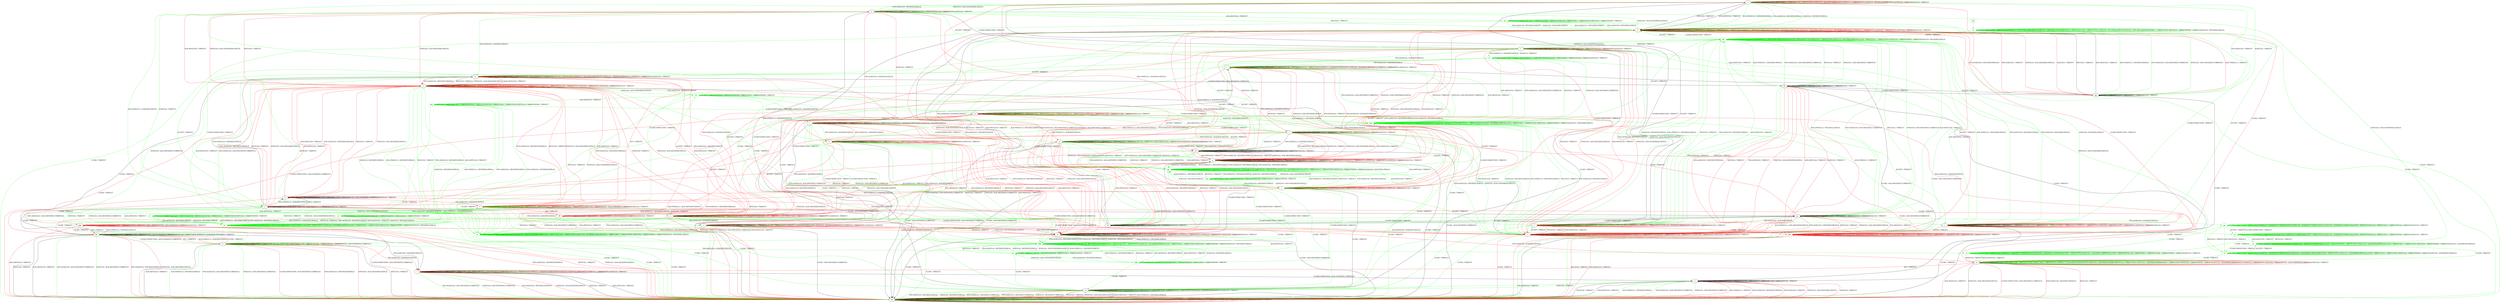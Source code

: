 digraph "" {
	graph ["Incoming time"=0.2157282829284668,
		"Outgoing time"=0.23172640800476074,
		Output="{'States': 61, 'Transitions': 993, 'Filename': '../results/tcp_preset_50/TCP_Windows8_Server-TCP_FreeBSD_Server-1.dot'}",
		Reference="{'States': 39, 'Transitions': 495, 'Filename': '../subjects/tcp/TCP_Windows8_Server.dot'}",
		Solver=yices,
		Updated="{'States': 56, 'Transitions': 716, 'Filename': '../subjects/tcp/TCP_FreeBSD_Server.dot'}",
		"f-measure"=0.3667763157894737,
		precision=0.3092926490984743,
		recall=0.4505050505050505
	];
	a -> a	[key=0,
		label="ACCEPT / TIMEOUT"];
	a -> a	[key=1,
		label="LISTEN / TIMEOUT"];
	a -> a	[key=2,
		label="RCV / TIMEOUT"];
	a -> a	[key=3,
		label="SEND / TIMEOUT"];
	a -> a	[key=4,
		color=green,
		label="SYN+ACK(V,V,0) / RST(NEXT,ZERO,0)"];
	a -> a	[key=5,
		color=red,
		label="ACK+PSH(V,V,1) / TIMEOUT"];
	a -> a	[key=6,
		color=red,
		label="SYN+ACK(V,V,0) / RST(NEXT,FRESH,0)"];
	a -> a	[key=7,
		color=red,
		label="FIN+ACK(V,V,0) / TIMEOUT"];
	a -> a	[key=8,
		color=red,
		label="ACK(V,V,0) / TIMEOUT"];
	a -> d	[key=0,
		color=green,
		label="CLOSE / TIMEOUT"];
	a -> e	[key=0,
		color=green,
		label="SYN(V,V,0) / ACK+SYN(FRESH,NEXT,0)"];
	a -> f	[key=0,
		label="CLOSECONNECTION / TIMEOUT"];
	a -> v	[key=0,
		color=red,
		label="SYN(V,V,0) / ACK+SYN(FRESH,NEXT,0)"];
	a -> x	[key=0,
		label="RST(V,V,0) / TIMEOUT"];
	a -> x	[key=1,
		label="ACK+RST(V,V,0) / TIMEOUT"];
	a -> x	[key=2,
		color=green,
		label="ACK+PSH(V,V,1) / RST(NEXT,ZERO,0)"];
	a -> x	[key=3,
		color=green,
		label="FIN+ACK(V,V,0) / RST(NEXT,ZERO,0)"];
	a -> x	[key=4,
		color=green,
		label="ACK(V,V,0) / RST(NEXT,ZERO,0)"];
	hhh	[color=red];
	a -> hhh	[key=0,
		color=red,
		label="CLOSE / TIMEOUT"];
	b -> b	[key=0,
		label="ACCEPT / TIMEOUT"];
	b -> b	[key=1,
		label="LISTEN / TIMEOUT"];
	b -> b	[key=2,
		label="RCV / TIMEOUT"];
	b -> b	[key=3,
		label="SEND / ACK+PSH(NEXT,CURRENT,1)"];
	b -> b	[key=4,
		label="ACK(V,V,0) / TIMEOUT"];
	b -> b	[key=5,
		color=green,
		label="ACK+PSH(V,V,1) / ACK(NEXT,NEXT,0)"];
	b -> b	[key=6,
		color=green,
		label="FIN+ACK(V,V,0) / ACK(NEXT,NEXT,0)"];
	b -> b	[key=7,
		color=red,
		label="ACK+PSH(V,V,1) / TIMEOUT"];
	b -> b	[key=8,
		color=red,
		label="FIN+ACK(V,V,0) / TIMEOUT"];
	b -> i	[key=0,
		label="CLOSE / TIMEOUT"];
	b -> y	[key=0,
		color=red,
		label="SYN+ACK(V,V,0) / RST(NEXT,FRESH,0)"];
	b -> y	[key=1,
		color=red,
		label="RST(V,V,0) / TIMEOUT"];
	b -> y	[key=2,
		color=red,
		label="SYN(V,V,0) / ACK+RST(ZERO,NEXT,0)"];
	b -> y	[key=3,
		color=red,
		label="ACK+RST(V,V,0) / TIMEOUT"];
	b -> dd	[key=0,
		label="CLOSECONNECTION / ACK+FIN(NEXT,CURRENT,0)"];
	oo	[color=green];
	b -> oo	[key=0,
		color=green,
		label="SYN+ACK(V,V,0) / ACK+RST(NEXT,CURRENT,0)"];
	b -> oo	[key=1,
		color=green,
		label="RST(V,V,0) / TIMEOUT"];
	b -> oo	[key=2,
		color=green,
		label="SYN(V,V,0) / ACK+RST(NEXT,CURRENT,0)"];
	b -> oo	[key=3,
		color=green,
		label="ACK+RST(V,V,0) / TIMEOUT"];
	c -> b	[key=0,
		color=green,
		label="ACCEPT / TIMEOUT"];
	c -> c	[key=0,
		label="CLOSECONNECTION / TIMEOUT"];
	c -> c	[key=1,
		label="LISTEN / TIMEOUT"];
	c -> c	[key=2,
		label="RCV / TIMEOUT"];
	c -> c	[key=3,
		label="SEND / TIMEOUT"];
	c -> c	[key=4,
		label="ACK(V,V,0) / TIMEOUT"];
	c -> c	[key=5,
		color=green,
		label="ACK+PSH(V,V,1) / ACK(NEXT,NEXT,0)"];
	c -> c	[key=6,
		color=green,
		label="FIN+ACK(V,V,0) / ACK(NEXT,NEXT,0)"];
	c -> c	[key=7,
		color=red,
		label="ACK+PSH(V,V,1) / TIMEOUT"];
	c -> c	[key=8,
		color=red,
		label="FIN+ACK(V,V,0) / TIMEOUT"];
	c -> p	[key=0,
		color=red,
		label="SYN+ACK(V,V,0) / RST(NEXT,FRESH,0)"];
	c -> p	[key=1,
		color=red,
		label="RST(V,V,0) / TIMEOUT"];
	c -> p	[key=2,
		color=red,
		label="SYN(V,V,0) / ACK+RST(ZERO,NEXT,0)"];
	c -> p	[key=3,
		color=red,
		label="ACK+RST(V,V,0) / TIMEOUT"];
	c -> hh	[key=0,
		label="CLOSE / ACK+RST(NEXT,CURRENT,0)"];
	c -> ii	[key=0,
		color=red,
		label="ACCEPT / TIMEOUT"];
	mm	[color=green];
	c -> mm	[key=0,
		color=green,
		label="SYN+ACK(V,V,0) / ACK+RST(NEXT,CURRENT,0)"];
	c -> mm	[key=1,
		color=green,
		label="RST(V,V,0) / TIMEOUT"];
	c -> mm	[key=2,
		color=green,
		label="SYN(V,V,0) / ACK+RST(NEXT,CURRENT,0)"];
	c -> mm	[key=3,
		color=green,
		label="ACK+RST(V,V,0) / TIMEOUT"];
	d -> d	[key=0,
		label="CLOSECONNECTION / TIMEOUT"];
	d -> d	[key=1,
		label="ACCEPT / TIMEOUT"];
	d -> d	[key=2,
		label="LISTEN / TIMEOUT"];
	d -> d	[key=3,
		label="RCV / TIMEOUT"];
	d -> d	[key=4,
		label="CLOSE / TIMEOUT"];
	d -> d	[key=5,
		label="SEND / TIMEOUT"];
	d -> d	[key=6,
		color=green,
		label="SYN+ACK(V,V,0) / RST(NEXT,ZERO,0)"];
	d -> d	[key=7,
		color=red,
		label="SYN+ACK(V,V,0) / TIMEOUT"];
	d -> hh	[key=0,
		label="RST(V,V,0) / TIMEOUT"];
	d -> hh	[key=1,
		label="SYN(V,V,0) / ACK+RST(ZERO,NEXT,0)"];
	d -> hh	[key=2,
		label="ACK+RST(V,V,0) / TIMEOUT"];
	d -> hh	[key=3,
		color=green,
		label="ACK+PSH(V,V,1) / RST(NEXT,ZERO,0)"];
	d -> hh	[key=4,
		color=green,
		label="FIN+ACK(V,V,0) / RST(NEXT,ZERO,0)"];
	d -> hh	[key=5,
		color=green,
		label="ACK(V,V,0) / RST(NEXT,ZERO,0)"];
	d -> hh	[key=6,
		color=red,
		label="ACK+PSH(V,V,1) / RST(NEXT,CURRENT,0)"];
	d -> hh	[key=7,
		color=red,
		label="FIN+ACK(V,V,0) / RST(NEXT,CURRENT,0)"];
	d -> hh	[key=8,
		color=red,
		label="ACK(V,V,0) / RST(NEXT,CURRENT,0)"];
	e -> a	[key=0,
		color=green,
		label="SYN+ACK(V,V,0) / RST(NEXT,ZERO,0)"];
	e -> b	[key=0,
		color=green,
		label="FIN+ACK(V,V,0) / ACK(NEXT,NEXT,0)"];
	e -> d	[key=0,
		label="CLOSE / TIMEOUT"];
	e -> e	[key=0,
		label="ACCEPT / TIMEOUT"];
	e -> e	[key=1,
		label="LISTEN / TIMEOUT"];
	e -> e	[key=2,
		label="RCV / TIMEOUT"];
	e -> e	[key=3,
		label="SEND / TIMEOUT"];
	e -> e	[key=4,
		color=green,
		label="SYN(V,V,0) / TIMEOUT"];
	e -> e	[key=5,
		color=red,
		label="SYN+ACK(V,V,0) / TIMEOUT"];
	e -> n	[key=0,
		color=green,
		label="ACK+PSH(V,V,1) / ACK(NEXT,NEXT,0)"];
	e -> n	[key=1,
		color=green,
		label="ACK(V,V,0) / TIMEOUT"];
	e -> q	[key=0,
		color=red,
		label="ACK+PSH(V,V,1) / ACK(NEXT,NEXT,0)"];
	e -> s	[key=0,
		color=red,
		label="ACK(V,V,0) / TIMEOUT"];
	e -> t	[key=0,
		label="CLOSECONNECTION / TIMEOUT"];
	e -> w	[key=0,
		color=red,
		label="FIN+ACK(V,V,0) / ACK(NEXT,NEXT,0)"];
	e -> x	[key=0,
		color=green,
		label="RST(V,V,0) / TIMEOUT"];
	e -> y	[key=0,
		color=red,
		label="RST(V,V,0) / TIMEOUT"];
	e -> y	[key=1,
		color=red,
		label="SYN(V,V,0) / ACK+RST(ZERO,NEXT,0)"];
	e -> y	[key=2,
		color=red,
		label="ACK+RST(V,V,0) / TIMEOUT"];
	nn	[color=green];
	e -> nn	[key=0,
		color=green,
		label="ACK+RST(V,V,0) / TIMEOUT"];
	f -> a	[key=0,
		label="ACCEPT / TIMEOUT"];
	f -> d	[key=0,
		color=green,
		label="CLOSE / TIMEOUT"];
	f -> f	[key=0,
		label="CLOSECONNECTION / TIMEOUT"];
	f -> f	[key=1,
		label="LISTEN / TIMEOUT"];
	f -> f	[key=2,
		label="RCV / TIMEOUT"];
	f -> f	[key=3,
		label="SEND / TIMEOUT"];
	f -> f	[key=4,
		color=green,
		label="SYN+ACK(V,V,0) / RST(NEXT,ZERO,0)"];
	f -> f	[key=5,
		color=red,
		label="ACK+PSH(V,V,1) / TIMEOUT"];
	f -> f	[key=6,
		color=red,
		label="SYN+ACK(V,V,0) / RST(NEXT,FRESH,0)"];
	f -> f	[key=7,
		color=red,
		label="FIN+ACK(V,V,0) / TIMEOUT"];
	f -> f	[key=8,
		color=red,
		label="ACK(V,V,0) / TIMEOUT"];
	f -> r	[key=0,
		color=red,
		label="RST(V,V,0) / TIMEOUT"];
	f -> r	[key=1,
		color=red,
		label="ACK+RST(V,V,0) / TIMEOUT"];
	f -> t	[key=0,
		label="SYN(V,V,0) / ACK+SYN(FRESH,NEXT,0)"];
	kk	[color=green];
	f -> kk	[key=0,
		color=green,
		label="ACK+PSH(V,V,1) / RST(NEXT,ZERO,0)"];
	f -> kk	[key=1,
		color=green,
		label="RST(V,V,0) / TIMEOUT"];
	f -> kk	[key=2,
		color=green,
		label="FIN+ACK(V,V,0) / RST(NEXT,ZERO,0)"];
	f -> kk	[key=3,
		color=green,
		label="ACK+RST(V,V,0) / TIMEOUT"];
	f -> kk	[key=4,
		color=green,
		label="ACK(V,V,0) / RST(NEXT,ZERO,0)"];
	f -> hhh	[key=0,
		color=red,
		label="CLOSE / TIMEOUT"];
	g -> g	[key=0,
		label="CLOSECONNECTION / TIMEOUT"];
	g -> g	[key=1,
		label="LISTEN / TIMEOUT"];
	g -> g	[key=2,
		label="RCV / TIMEOUT"];
	g -> g	[key=3,
		label="SEND / TIMEOUT"];
	g -> g	[key=4,
		color=green,
		label="RST(V,V,0) / TIMEOUT"];
	g -> g	[key=5,
		color=green,
		label="SYN(V,V,0) / TIMEOUT"];
	g -> g	[key=6,
		color=green,
		label="ACK+RST(V,V,0) / TIMEOUT"];
	g -> g	[key=7,
		color=red,
		label="ACCEPT / TIMEOUT"];
	g -> g	[key=8,
		color=red,
		label="CLOSE / TIMEOUT"];
	g -> g	[key=9,
		color=red,
		label="ACK(V,V,0) / TIMEOUT"];
	g -> j	[key=0,
		color=green,
		label="ACCEPT / TIMEOUT"];
	g -> hh	[key=0,
		color=green,
		label="CLOSE / TIMEOUT"];
	g -> hh	[key=1,
		color=red,
		label="ACK+PSH(V,V,1) / ACK+RST(NEXT,NEXT,0)"];
	g -> hh	[key=2,
		color=red,
		label="SYN+ACK(V,V,0) / RST(NEXT,FRESH,0)"];
	g -> hh	[key=3,
		color=red,
		label="RST(V,V,0) / TIMEOUT"];
	g -> hh	[key=4,
		color=red,
		label="SYN(V,V,0) / ACK+RST(ZERO,NEXT,0)"];
	g -> hh	[key=5,
		color=red,
		label="ACK+RST(V,V,0) / TIMEOUT"];
	g -> mm	[key=0,
		color=green,
		label="ACK+PSH(V,V,1) / RST(ZERO,ZERO,0)"];
	g -> mm	[key=1,
		color=green,
		label="SYN+ACK(V,V,0) / RST(ZERO,ZERO,0)"];
	g -> mm	[key=2,
		color=green,
		label="FIN+ACK(V,V,0) / RST(ZERO,ZERO,0)"];
	g -> mm	[key=3,
		color=green,
		label="ACK(V,V,0) / RST(ZERO,ZERO,0)"];
	g -> hhh	[key=0,
		color=red,
		label="FIN+ACK(V,V,0) / ACK(NEXT,NEXT,0)"];
	h -> h	[key=0,
		label="ACCEPT / TIMEOUT"];
	h -> h	[key=1,
		label="LISTEN / TIMEOUT"];
	h -> h	[key=2,
		label="RCV / TIMEOUT"];
	h -> h	[key=3,
		label="ACK(V,V,0) / TIMEOUT"];
	h -> h	[key=4,
		color=green,
		label="CLOSECONNECTION / TIMEOUT"];
	h -> h	[key=5,
		color=green,
		label="CLOSE / TIMEOUT"];
	h -> h	[key=6,
		color=green,
		label="SEND / TIMEOUT"];
	h -> h	[key=7,
		color=red,
		label="SEND / ACK+PSH(NEXT,CURRENT,1)"];
	h -> i	[key=0,
		color=red,
		label="FIN+ACK(V,V,0) / ACK(NEXT,NEXT,0)"];
	h -> bb	[key=0,
		color=red,
		label="ACK+PSH(V,V,1) / ACK(NEXT,NEXT,0)"];
	h -> bb	[key=1,
		color=red,
		label="CLOSE / TIMEOUT"];
	h -> hh	[key=0,
		label="RST(V,V,0) / TIMEOUT"];
	h -> hh	[key=1,
		label="ACK+RST(V,V,0) / TIMEOUT"];
	h -> hh	[key=2,
		color=green,
		label="ACK+PSH(V,V,1) / RST(NEXT,ZERO,0)"];
	h -> hh	[key=3,
		color=green,
		label="SYN+ACK(V,V,0) / ACK+RST(NEXT,CURRENT,0)"];
	h -> hh	[key=4,
		color=green,
		label="SYN(V,V,0) / ACK+RST(NEXT,CURRENT,0)"];
	h -> hh	[key=5,
		color=red,
		label="CLOSECONNECTION / ACK+RST(NEXT,CURRENT,0)"];
	h -> hh	[key=6,
		color=red,
		label="SYN+ACK(V,V,0) / RST(NEXT,FRESH,0)"];
	h -> hh	[key=7,
		color=red,
		label="SYN(V,V,0) / ACK+RST(ZERO,NEXT,0)"];
	tt	[color=green];
	h -> tt	[key=0,
		color=green,
		label="FIN+ACK(V,V,0) / ACK(NEXT,NEXT,0)"];
	i -> i	[key=0,
		label="ACCEPT / TIMEOUT"];
	i -> i	[key=1,
		label="LISTEN / TIMEOUT"];
	i -> i	[key=2,
		label="RCV / TIMEOUT"];
	i -> i	[key=3,
		label="CLOSE / TIMEOUT"];
	i -> i	[key=4,
		label="SEND / ACK+PSH(NEXT,CURRENT,1)"];
	i -> i	[key=5,
		label="ACK(V,V,0) / TIMEOUT"];
	i -> i	[key=6,
		color=green,
		label="ACK+PSH(V,V,1) / ACK(NEXT,NEXT,0)"];
	i -> i	[key=7,
		color=green,
		label="FIN+ACK(V,V,0) / ACK(NEXT,NEXT,0)"];
	i -> i	[key=8,
		color=red,
		label="ACK+PSH(V,V,1) / TIMEOUT"];
	i -> i	[key=9,
		color=red,
		label="FIN+ACK(V,V,0) / TIMEOUT"];
	i -> z	[key=0,
		label="CLOSECONNECTION / ACK+FIN(NEXT,CURRENT,0)"];
	i -> hh	[key=0,
		label="RST(V,V,0) / TIMEOUT"];
	i -> hh	[key=1,
		label="ACK+RST(V,V,0) / TIMEOUT"];
	i -> hh	[key=2,
		color=green,
		label="SYN+ACK(V,V,0) / ACK+RST(NEXT,CURRENT,0)"];
	i -> hh	[key=3,
		color=green,
		label="SYN(V,V,0) / ACK+RST(NEXT,CURRENT,0)"];
	i -> hh	[key=4,
		color=red,
		label="SYN+ACK(V,V,0) / RST(NEXT,FRESH,0)"];
	i -> hh	[key=5,
		color=red,
		label="SYN(V,V,0) / ACK+RST(ZERO,NEXT,0)"];
	j -> j	[key=0,
		label="CLOSECONNECTION / TIMEOUT"];
	j -> j	[key=1,
		label="RST(V,V,0) / TIMEOUT"];
	j -> j	[key=2,
		label="SYN(V,V,0) / TIMEOUT"];
	j -> j	[key=3,
		label="RCV / TIMEOUT"];
	j -> j	[key=4,
		label="ACK+RST(V,V,0) / TIMEOUT"];
	j -> j	[key=5,
		label="SEND / TIMEOUT"];
	j -> j	[key=6,
		color=green,
		label="LISTEN / TIMEOUT"];
	j -> j	[key=7,
		color=red,
		label="ACK+PSH(V,V,1) / TIMEOUT"];
	j -> j	[key=8,
		color=red,
		label="SYN+ACK(V,V,0) / TIMEOUT"];
	j -> j	[key=9,
		color=red,
		label="ACCEPT / TIMEOUT"];
	j -> j	[key=10,
		color=red,
		label="FIN+ACK(V,V,0) / TIMEOUT"];
	j -> j	[key=11,
		color=red,
		label="ACK(V,V,0) / TIMEOUT"];
	j -> r	[key=0,
		color=red,
		label="LISTEN / TIMEOUT"];
	j -> hh	[key=0,
		label="CLOSE / TIMEOUT"];
	j -> kk	[key=0,
		color=green,
		label="ACK+PSH(V,V,1) / RST(ZERO,ZERO,0)"];
	j -> kk	[key=1,
		color=green,
		label="SYN+ACK(V,V,0) / RST(ZERO,ZERO,0)"];
	j -> kk	[key=2,
		color=green,
		label="FIN+ACK(V,V,0) / RST(ZERO,ZERO,0)"];
	j -> kk	[key=3,
		color=green,
		label="ACK(V,V,0) / RST(ZERO,ZERO,0)"];
	j -> nn	[key=0,
		color=green,
		label="ACCEPT / TIMEOUT"];
	k -> k	[key=0,
		label="ACK+PSH(V,V,1) / ACK(NEXT,NEXT,0)"];
	k -> k	[key=1,
		label="ACCEPT / TIMEOUT"];
	k -> k	[key=2,
		label="LISTEN / TIMEOUT"];
	k -> k	[key=3,
		label="SEND / ACK+PSH(NEXT,CURRENT,1)"];
	k -> k	[key=4,
		label="ACK(V,V,0) / TIMEOUT"];
	k -> n	[key=0,
		label="RCV / TIMEOUT"];
	k -> r	[key=0,
		color=red,
		label="CLOSECONNECTION / ACK+RST(NEXT,CURRENT,0)"];
	k -> y	[key=0,
		color=red,
		label="SYN+ACK(V,V,0) / RST(NEXT,FRESH,0)"];
	k -> y	[key=1,
		color=red,
		label="RST(V,V,0) / TIMEOUT"];
	k -> y	[key=2,
		color=red,
		label="SYN(V,V,0) / ACK+RST(ZERO,NEXT,0)"];
	k -> y	[key=3,
		color=red,
		label="ACK+RST(V,V,0) / TIMEOUT"];
	k -> ii	[key=0,
		color=red,
		label="FIN+ACK(V,V,0) / ACK(NEXT,NEXT,0)"];
	ggg	[color=red];
	k -> ggg	[key=0,
		color=red,
		label="CLOSE / TIMEOUT"];
	l -> d	[key=0,
		color=green,
		label="CLOSE / TIMEOUT"];
	l -> g	[key=0,
		color=green,
		label="ACK+RST(V,V,0) / TIMEOUT"];
	l -> l	[key=0,
		label="CLOSECONNECTION / TIMEOUT"];
	l -> l	[key=1,
		label="LISTEN / TIMEOUT"];
	l -> l	[key=2,
		label="RCV / TIMEOUT"];
	l -> l	[key=3,
		label="SEND / TIMEOUT"];
	l -> l	[key=4,
		color=green,
		label="SYN(V,V,0) / TIMEOUT"];
	l -> l	[key=5,
		color=red,
		label="ACK(V,V,0) / TIMEOUT"];
	l -> n	[key=0,
		color=red,
		label="ACCEPT / TIMEOUT"];
	l -> p	[key=0,
		color=red,
		label="SYN+ACK(V,V,0) / RST(NEXT,FRESH,0)"];
	l -> p	[key=1,
		color=red,
		label="RST(V,V,0) / TIMEOUT"];
	l -> p	[key=2,
		color=red,
		label="SYN(V,V,0) / ACK+RST(ZERO,NEXT,0)"];
	l -> p	[key=3,
		color=red,
		label="ACK+RST(V,V,0) / TIMEOUT"];
	l -> q	[key=0,
		color=green,
		label="FIN+ACK(V,V,0) / ACK(NEXT,NEXT,0)"];
	l -> r	[key=0,
		color=green,
		label="SYN+ACK(V,V,0) / RST(NEXT,ZERO,0)"];
	l -> t	[key=0,
		color=green,
		label="ACCEPT / TIMEOUT"];
	l -> u	[key=0,
		color=red,
		label="FIN+ACK(V,V,0) / ACK(NEXT,NEXT,0)"];
	l -> ee	[key=0,
		label="ACK+PSH(V,V,1) / ACK(NEXT,NEXT,0)"];
	l -> ee	[key=1,
		color=green,
		label="ACK(V,V,0) / TIMEOUT"];
	l -> hh	[key=0,
		color=red,
		label="CLOSE / ACK+RST(NEXT,CURRENT,0)"];
	l -> mm	[key=0,
		color=green,
		label="RST(V,V,0) / TIMEOUT"];
	m -> i	[key=0,
		color=red,
		label="RCV / TIMEOUT"];
	m -> m	[key=0,
		label="ACCEPT / TIMEOUT"];
	m -> m	[key=1,
		label="LISTEN / TIMEOUT"];
	m -> m	[key=2,
		label="CLOSE / TIMEOUT"];
	m -> m	[key=3,
		color=green,
		label="CLOSECONNECTION / TIMEOUT"];
	m -> m	[key=4,
		color=green,
		label="ACK+PSH(V,V,1) / ACK(FRESH,FRESH,0)"];
	m -> m	[key=5,
		color=green,
		label="SYN+ACK(V,V,0) / ACK(FRESH,FRESH,0)"];
	m -> m	[key=6,
		color=green,
		label="RST(V,V,0) / TIMEOUT"];
	m -> m	[key=7,
		color=green,
		label="FIN+ACK(V,V,0) / ACK(FRESH,FRESH,0)"];
	m -> m	[key=8,
		color=green,
		label="RCV / TIMEOUT"];
	m -> m	[key=9,
		color=green,
		label="ACK+RST(V,V,0) / TIMEOUT"];
	m -> m	[key=10,
		color=green,
		label="SEND / TIMEOUT"];
	m -> m	[key=11,
		color=green,
		label="ACK(V,V,0) / ACK(FRESH,FRESH,0)"];
	m -> m	[key=12,
		color=red,
		label="ACK+PSH(V,V,1) / TIMEOUT"];
	m -> m	[key=13,
		color=red,
		label="FIN+ACK(V,V,0) / TIMEOUT"];
	m -> m	[key=14,
		color=red,
		label="SEND / ACK+PSH(NEXT,CURRENT,1)"];
	m -> m	[key=15,
		color=red,
		label="ACK(V,V,0) / TIMEOUT"];
	m -> hh	[key=0,
		label="SYN(V,V,0) / ACK+RST(ZERO,NEXT,0)"];
	m -> hh	[key=1,
		color=red,
		label="CLOSECONNECTION / ACK+RST(NEXT,CURRENT,0)"];
	m -> hh	[key=2,
		color=red,
		label="SYN+ACK(V,V,0) / RST(NEXT,FRESH,0)"];
	m -> hh	[key=3,
		color=red,
		label="RST(V,V,0) / TIMEOUT"];
	m -> hh	[key=4,
		color=red,
		label="ACK+RST(V,V,0) / TIMEOUT"];
	n -> b	[key=0,
		label="FIN+ACK(V,V,0) / ACK(NEXT,NEXT,0)"];
	n -> k	[key=0,
		label="ACK+PSH(V,V,1) / ACK(NEXT,NEXT,0)"];
	n -> n	[key=0,
		label="ACCEPT / TIMEOUT"];
	n -> n	[key=1,
		label="LISTEN / TIMEOUT"];
	n -> n	[key=2,
		label="SEND / ACK+PSH(NEXT,CURRENT,1)"];
	n -> n	[key=3,
		label="ACK(V,V,0) / TIMEOUT"];
	n -> y	[key=0,
		color=red,
		label="SYN+ACK(V,V,0) / RST(NEXT,FRESH,0)"];
	n -> y	[key=1,
		color=red,
		label="RST(V,V,0) / TIMEOUT"];
	n -> y	[key=2,
		color=red,
		label="SYN(V,V,0) / ACK+RST(ZERO,NEXT,0)"];
	n -> y	[key=3,
		color=red,
		label="ACK+RST(V,V,0) / TIMEOUT"];
	n -> aa	[key=0,
		label="CLOSECONNECTION / ACK+FIN(NEXT,CURRENT,0)"];
	n -> bb	[key=0,
		label="CLOSE / TIMEOUT"];
	n -> oo	[key=0,
		color=green,
		label="SYN+ACK(V,V,0) / ACK+RST(NEXT,CURRENT,0)"];
	n -> oo	[key=1,
		color=green,
		label="RST(V,V,0) / TIMEOUT"];
	n -> oo	[key=2,
		color=green,
		label="SYN(V,V,0) / ACK+RST(NEXT,CURRENT,0)"];
	n -> oo	[key=3,
		color=green,
		label="ACK+RST(V,V,0) / TIMEOUT"];
	fff	[color=red];
	n -> fff	[key=0,
		color=red,
		label="RCV / TIMEOUT"];
	o -> c	[key=0,
		label="CLOSECONNECTION / TIMEOUT"];
	o -> o	[key=0,
		label="ACCEPT / TIMEOUT"];
	o -> o	[key=1,
		label="LISTEN / TIMEOUT"];
	o -> o	[key=2,
		label="RCV / TIMEOUT"];
	o -> o	[key=3,
		label="SEND / TIMEOUT"];
	o -> o	[key=4,
		label="ACK(V,V,0) / TIMEOUT"];
	o -> o	[key=5,
		color=green,
		label="ACK+PSH(V,V,1) / ACK(NEXT,NEXT,0)"];
	o -> o	[key=6,
		color=green,
		label="FIN+ACK(V,V,0) / ACK(NEXT,NEXT,0)"];
	o -> o	[key=7,
		color=red,
		label="ACK+PSH(V,V,1) / TIMEOUT"];
	o -> o	[key=8,
		color=red,
		label="FIN+ACK(V,V,0) / TIMEOUT"];
	o -> cc	[key=0,
		color=red,
		label="SYN+ACK(V,V,0) / RST(NEXT,FRESH,0)"];
	o -> cc	[key=1,
		color=red,
		label="RST(V,V,0) / TIMEOUT"];
	o -> cc	[key=2,
		color=red,
		label="SYN(V,V,0) / ACK+RST(ZERO,NEXT,0)"];
	o -> cc	[key=3,
		color=red,
		label="ACK+RST(V,V,0) / TIMEOUT"];
	o -> hh	[key=0,
		label="CLOSE / ACK+RST(NEXT,CURRENT,0)"];
	xx	[color=green];
	o -> xx	[key=0,
		color=green,
		label="SYN+ACK(V,V,0) / ACK+RST(NEXT,CURRENT,0)"];
	o -> xx	[key=1,
		color=green,
		label="RST(V,V,0) / TIMEOUT"];
	o -> xx	[key=2,
		color=green,
		label="SYN(V,V,0) / ACK+RST(NEXT,CURRENT,0)"];
	o -> xx	[key=3,
		color=green,
		label="ACK+RST(V,V,0) / TIMEOUT"];
	p -> g	[key=0,
		color=green,
		label="ACCEPT / TIMEOUT"];
	p -> p	[key=0,
		label="CLOSECONNECTION / TIMEOUT"];
	p -> p	[key=1,
		label="RST(V,V,0) / TIMEOUT"];
	p -> p	[key=2,
		label="LISTEN / TIMEOUT"];
	p -> p	[key=3,
		label="SYN(V,V,0) / TIMEOUT"];
	p -> p	[key=4,
		label="RCV / TIMEOUT"];
	p -> p	[key=5,
		label="ACK+RST(V,V,0) / TIMEOUT"];
	p -> p	[key=6,
		label="SEND / TIMEOUT"];
	p -> p	[key=7,
		color=red,
		label="ACK+PSH(V,V,1) / TIMEOUT"];
	p -> p	[key=8,
		color=red,
		label="SYN+ACK(V,V,0) / TIMEOUT"];
	p -> p	[key=9,
		color=red,
		label="FIN+ACK(V,V,0) / TIMEOUT"];
	p -> p	[key=10,
		color=red,
		label="ACK(V,V,0) / TIMEOUT"];
	p -> y	[key=0,
		color=red,
		label="ACCEPT / TIMEOUT"];
	p -> hh	[key=0,
		label="CLOSE / TIMEOUT"];
	qq	[color=green];
	p -> qq	[key=0,
		color=green,
		label="ACK+PSH(V,V,1) / RST(ZERO,ZERO,0)"];
	p -> qq	[key=1,
		color=green,
		label="SYN+ACK(V,V,0) / RST(ZERO,ZERO,0)"];
	p -> qq	[key=2,
		color=green,
		label="FIN+ACK(V,V,0) / RST(ZERO,ZERO,0)"];
	p -> qq	[key=3,
		color=green,
		label="ACK(V,V,0) / RST(ZERO,ZERO,0)"];
	q -> c	[key=0,
		color=green,
		label="ACCEPT / TIMEOUT"];
	q -> o	[key=0,
		color=red,
		label="FIN+ACK(V,V,0) / ACK(NEXT,NEXT,0)"];
	q -> q	[key=0,
		label="ACK+PSH(V,V,1) / ACK(NEXT,NEXT,0)"];
	q -> q	[key=1,
		label="LISTEN / TIMEOUT"];
	q -> q	[key=2,
		label="RCV / TIMEOUT"];
	q -> q	[key=3,
		label="SEND / TIMEOUT"];
	q -> q	[key=4,
		label="ACK(V,V,0) / TIMEOUT"];
	q -> q	[key=5,
		color=green,
		label="CLOSECONNECTION / TIMEOUT"];
	q -> q	[key=6,
		color=green,
		label="FIN+ACK(V,V,0) / ACK(NEXT,NEXT,0)"];
	q -> q	[key=7,
		color=red,
		label="ACCEPT / TIMEOUT"];
	q -> cc	[key=0,
		color=red,
		label="SYN+ACK(V,V,0) / RST(NEXT,FRESH,0)"];
	q -> cc	[key=1,
		color=red,
		label="RST(V,V,0) / TIMEOUT"];
	q -> cc	[key=2,
		color=red,
		label="SYN(V,V,0) / ACK+RST(ZERO,NEXT,0)"];
	q -> cc	[key=3,
		color=red,
		label="ACK+RST(V,V,0) / TIMEOUT"];
	q -> ee	[key=0,
		color=red,
		label="CLOSECONNECTION / TIMEOUT"];
	q -> hh	[key=0,
		label="CLOSE / ACK+RST(NEXT,CURRENT,0)"];
	q -> qq	[key=0,
		color=green,
		label="SYN+ACK(V,V,0) / ACK+RST(NEXT,CURRENT,0)"];
	q -> qq	[key=1,
		color=green,
		label="RST(V,V,0) / TIMEOUT"];
	q -> qq	[key=2,
		color=green,
		label="SYN(V,V,0) / ACK+RST(NEXT,CURRENT,0)"];
	q -> qq	[key=3,
		color=green,
		label="ACK+RST(V,V,0) / TIMEOUT"];
	r -> d	[key=0,
		color=green,
		label="CLOSE / TIMEOUT"];
	r -> f	[key=0,
		color=green,
		label="ACCEPT / TIMEOUT"];
	r -> l	[key=0,
		color=green,
		label="SYN(V,V,0) / ACK+SYN(FRESH,NEXT,0)"];
	r -> r	[key=0,
		label="CLOSECONNECTION / TIMEOUT"];
	r -> r	[key=1,
		label="LISTEN / TIMEOUT"];
	r -> r	[key=2,
		label="RCV / TIMEOUT"];
	r -> r	[key=3,
		label="SEND / TIMEOUT"];
	r -> r	[key=4,
		color=green,
		label="SYN+ACK(V,V,0) / RST(NEXT,ZERO,0)"];
	r -> r	[key=5,
		color=red,
		label="ACK+PSH(V,V,1) / TIMEOUT"];
	r -> r	[key=6,
		color=red,
		label="SYN+ACK(V,V,0) / TIMEOUT"];
	r -> r	[key=7,
		color=red,
		label="RST(V,V,0) / TIMEOUT"];
	r -> r	[key=8,
		color=red,
		label="FIN+ACK(V,V,0) / TIMEOUT"];
	r -> r	[key=9,
		color=red,
		label="ACK+RST(V,V,0) / TIMEOUT"];
	r -> r	[key=10,
		color=red,
		label="ACK(V,V,0) / TIMEOUT"];
	r -> t	[key=0,
		color=red,
		label="SYN(V,V,0) / ACK+SYN(FRESH,NEXT,0)"];
	r -> x	[key=0,
		color=red,
		label="ACCEPT / TIMEOUT"];
	r -> hh	[key=0,
		color=red,
		label="CLOSE / TIMEOUT"];
	r -> mm	[key=0,
		color=green,
		label="ACK+PSH(V,V,1) / RST(NEXT,ZERO,0)"];
	r -> mm	[key=1,
		color=green,
		label="RST(V,V,0) / TIMEOUT"];
	r -> mm	[key=2,
		color=green,
		label="FIN+ACK(V,V,0) / RST(NEXT,ZERO,0)"];
	r -> mm	[key=3,
		color=green,
		label="ACK+RST(V,V,0) / TIMEOUT"];
	r -> mm	[key=4,
		color=green,
		label="ACK(V,V,0) / RST(NEXT,ZERO,0)"];
	s -> l	[key=0,
		color=red,
		label="CLOSECONNECTION / TIMEOUT"];
	s -> q	[key=0,
		color=green,
		label="CLOSECONNECTION / TIMEOUT"];
	s -> q	[key=1,
		color=red,
		label="ACK+PSH(V,V,1) / ACK(NEXT,NEXT,0)"];
	s -> s	[key=0,
		label="ACCEPT / TIMEOUT"];
	s -> s	[key=1,
		label="LISTEN / TIMEOUT"];
	s -> s	[key=2,
		label="RCV / TIMEOUT"];
	s -> s	[key=3,
		label="SEND / TIMEOUT"];
	s -> s	[key=4,
		label="ACK(V,V,0) / TIMEOUT"];
	s -> s	[key=5,
		color=green,
		label="ACK+PSH(V,V,1) / ACK(NEXT,NEXT,0)"];
	s -> s	[key=6,
		color=green,
		label="FIN+ACK(V,V,0) / ACK(NEXT,NEXT,0)"];
	s -> w	[key=0,
		color=red,
		label="FIN+ACK(V,V,0) / ACK(NEXT,NEXT,0)"];
	s -> cc	[key=0,
		color=red,
		label="SYN+ACK(V,V,0) / RST(NEXT,FRESH,0)"];
	s -> cc	[key=1,
		color=red,
		label="RST(V,V,0) / TIMEOUT"];
	s -> cc	[key=2,
		color=red,
		label="SYN(V,V,0) / ACK+RST(ZERO,NEXT,0)"];
	s -> cc	[key=3,
		color=red,
		label="ACK+RST(V,V,0) / TIMEOUT"];
	s -> hh	[key=0,
		label="CLOSE / ACK+RST(NEXT,CURRENT,0)"];
	bbb	[color=green];
	s -> bbb	[key=0,
		color=green,
		label="SYN+ACK(V,V,0) / ACK+RST(NEXT,CURRENT,0)"];
	s -> bbb	[key=1,
		color=green,
		label="RST(V,V,0) / TIMEOUT"];
	s -> bbb	[key=2,
		color=green,
		label="SYN(V,V,0) / ACK+RST(NEXT,CURRENT,0)"];
	s -> bbb	[key=3,
		color=green,
		label="ACK+RST(V,V,0) / TIMEOUT"];
	t -> c	[key=0,
		color=green,
		label="FIN+ACK(V,V,0) / ACK(NEXT,NEXT,0)"];
	t -> d	[key=0,
		label="CLOSE / TIMEOUT"];
	t -> e	[key=0,
		color=green,
		label="ACCEPT / TIMEOUT"];
	t -> f	[key=0,
		color=green,
		label="SYN+ACK(V,V,0) / RST(NEXT,ZERO,0)"];
	t -> j	[key=0,
		color=green,
		label="ACK+RST(V,V,0) / TIMEOUT"];
	t -> l	[key=0,
		color=red,
		label="ACK(V,V,0) / TIMEOUT"];
	t -> r	[key=0,
		color=red,
		label="RST(V,V,0) / TIMEOUT"];
	t -> r	[key=1,
		color=red,
		label="SYN(V,V,0) / ACK+RST(ZERO,NEXT,0)"];
	t -> r	[key=2,
		color=red,
		label="ACK+RST(V,V,0) / TIMEOUT"];
	t -> t	[key=0,
		label="CLOSECONNECTION / TIMEOUT"];
	t -> t	[key=1,
		label="LISTEN / TIMEOUT"];
	t -> t	[key=2,
		label="RCV / TIMEOUT"];
	t -> t	[key=3,
		label="SEND / TIMEOUT"];
	t -> t	[key=4,
		color=green,
		label="SYN(V,V,0) / TIMEOUT"];
	t -> t	[key=5,
		color=red,
		label="SYN+ACK(V,V,0) / TIMEOUT"];
	t -> u	[key=0,
		color=red,
		label="FIN+ACK(V,V,0) / ACK(NEXT,NEXT,0)"];
	t -> v	[key=0,
		color=red,
		label="ACCEPT / TIMEOUT"];
	t -> ee	[key=0,
		color=red,
		label="ACK+PSH(V,V,1) / ACK(NEXT,NEXT,0)"];
	t -> kk	[key=0,
		color=green,
		label="RST(V,V,0) / TIMEOUT"];
	ll	[color=green];
	t -> ll	[key=0,
		color=green,
		label="ACK+PSH(V,V,1) / ACK(NEXT,NEXT,0)"];
	t -> ll	[key=1,
		color=green,
		label="ACK(V,V,0) / TIMEOUT"];
	u -> b	[key=0,
		color=red,
		label="ACCEPT / TIMEOUT"];
	u -> o	[key=0,
		color=green,
		label="FIN+ACK(V,V,0) / ACK(NEXT,NEXT,0)"];
	u -> p	[key=0,
		color=red,
		label="SYN+ACK(V,V,0) / RST(NEXT,FRESH,0)"];
	u -> p	[key=1,
		color=red,
		label="RST(V,V,0) / TIMEOUT"];
	u -> p	[key=2,
		color=red,
		label="SYN(V,V,0) / ACK+RST(ZERO,NEXT,0)"];
	u -> p	[key=3,
		color=red,
		label="ACK+RST(V,V,0) / TIMEOUT"];
	u -> u	[key=0,
		label="LISTEN / TIMEOUT"];
	u -> u	[key=1,
		label="RCV / TIMEOUT"];
	u -> u	[key=2,
		label="SEND / TIMEOUT"];
	u -> u	[key=3,
		label="ACK(V,V,0) / TIMEOUT"];
	u -> u	[key=4,
		color=green,
		label="ACK+PSH(V,V,1) / ACK(NEXT,NEXT,0)"];
	u -> u	[key=5,
		color=green,
		label="ACCEPT / TIMEOUT"];
	u -> u	[key=6,
		color=red,
		label="CLOSECONNECTION / TIMEOUT"];
	u -> u	[key=7,
		color=red,
		label="ACK+PSH(V,V,1) / TIMEOUT"];
	u -> u	[key=8,
		color=red,
		label="FIN+ACK(V,V,0) / TIMEOUT"];
	u -> hh	[key=0,
		label="CLOSE / ACK+RST(NEXT,CURRENT,0)"];
	u -> ll	[key=0,
		color=green,
		label="CLOSECONNECTION / TIMEOUT"];
	u -> xx	[key=0,
		color=green,
		label="SYN+ACK(V,V,0) / ACK+RST(NEXT,CURRENT,0)"];
	u -> xx	[key=1,
		color=green,
		label="RST(V,V,0) / TIMEOUT"];
	u -> xx	[key=2,
		color=green,
		label="SYN(V,V,0) / ACK+RST(NEXT,CURRENT,0)"];
	u -> xx	[key=3,
		color=green,
		label="ACK+RST(V,V,0) / TIMEOUT"];
	v -> b	[key=0,
		color=red,
		label="FIN+ACK(V,V,0) / ACK(NEXT,NEXT,0)"];
	v -> d	[key=0,
		label="CLOSE / TIMEOUT"];
	v -> k	[key=0,
		color=red,
		label="ACK+PSH(V,V,1) / ACK(NEXT,NEXT,0)"];
	v -> n	[key=0,
		color=red,
		label="ACK(V,V,0) / TIMEOUT"];
	v -> r	[key=0,
		color=green,
		label="ACCEPT / TIMEOUT"];
	v -> t	[key=0,
		color=red,
		label="CLOSECONNECTION / TIMEOUT"];
	v -> v	[key=0,
		label="LISTEN / TIMEOUT"];
	v -> v	[key=1,
		label="RCV / TIMEOUT"];
	v -> v	[key=2,
		label="SEND / TIMEOUT"];
	v -> v	[key=3,
		color=green,
		label="CLOSECONNECTION / TIMEOUT"];
	v -> v	[key=4,
		color=green,
		label="SYN+ACK(V,V,0) / RST(NEXT,ZERO,0)"];
	v -> v	[key=5,
		color=red,
		label="SYN+ACK(V,V,0) / TIMEOUT"];
	v -> v	[key=6,
		color=red,
		label="ACCEPT / TIMEOUT"];
	v -> x	[key=0,
		color=red,
		label="RST(V,V,0) / TIMEOUT"];
	v -> x	[key=1,
		color=red,
		label="SYN(V,V,0) / ACK+RST(ZERO,NEXT,0)"];
	v -> x	[key=2,
		color=red,
		label="ACK+RST(V,V,0) / TIMEOUT"];
	v -> qq	[key=0,
		color=green,
		label="ACK+PSH(V,V,1) / RST(NEXT,ZERO,0)"];
	v -> qq	[key=1,
		color=green,
		label="RST(V,V,0) / TIMEOUT"];
	v -> qq	[key=2,
		color=green,
		label="FIN+ACK(V,V,0) / RST(NEXT,ZERO,0)"];
	v -> qq	[key=3,
		color=green,
		label="ACK+RST(V,V,0) / TIMEOUT"];
	v -> qq	[key=4,
		color=green,
		label="ACK(V,V,0) / RST(NEXT,ZERO,0)"];
	ww	[color=green];
	v -> ww	[key=0,
		color=green,
		label="SYN(V,V,0) / ACK+SYN(FRESH,NEXT,0)"];
	w -> s	[key=0,
		color=green,
		label="FIN+ACK(V,V,0) / ACK(NEXT,NEXT,0)"];
	w -> u	[key=0,
		color=red,
		label="CLOSECONNECTION / TIMEOUT"];
	w -> w	[key=0,
		label="ACCEPT / TIMEOUT"];
	w -> w	[key=1,
		label="LISTEN / TIMEOUT"];
	w -> w	[key=2,
		label="RCV / TIMEOUT"];
	w -> w	[key=3,
		label="SEND / TIMEOUT"];
	w -> w	[key=4,
		label="ACK(V,V,0) / TIMEOUT"];
	w -> w	[key=5,
		color=green,
		label="ACK+PSH(V,V,1) / ACK(NEXT,NEXT,0)"];
	w -> w	[key=6,
		color=red,
		label="ACK+PSH(V,V,1) / TIMEOUT"];
	w -> w	[key=7,
		color=red,
		label="FIN+ACK(V,V,0) / TIMEOUT"];
	w -> cc	[key=0,
		color=red,
		label="SYN+ACK(V,V,0) / RST(NEXT,FRESH,0)"];
	w -> cc	[key=1,
		color=red,
		label="RST(V,V,0) / TIMEOUT"];
	w -> cc	[key=2,
		color=red,
		label="SYN(V,V,0) / ACK+RST(ZERO,NEXT,0)"];
	w -> cc	[key=3,
		color=red,
		label="ACK+RST(V,V,0) / TIMEOUT"];
	w -> ee	[key=0,
		color=green,
		label="CLOSECONNECTION / TIMEOUT"];
	w -> hh	[key=0,
		label="CLOSE / ACK+RST(NEXT,CURRENT,0)"];
	w -> bbb	[key=0,
		color=green,
		label="SYN+ACK(V,V,0) / ACK+RST(NEXT,CURRENT,0)"];
	w -> bbb	[key=1,
		color=green,
		label="RST(V,V,0) / TIMEOUT"];
	w -> bbb	[key=2,
		color=green,
		label="SYN(V,V,0) / ACK+RST(NEXT,CURRENT,0)"];
	w -> bbb	[key=3,
		color=green,
		label="ACK+RST(V,V,0) / TIMEOUT"];
	x -> e	[key=0,
		color=green,
		label="SYN(V,V,0) / ACK+SYN(FRESH,NEXT,0)"];
	x -> r	[key=0,
		color=red,
		label="CLOSECONNECTION / TIMEOUT"];
	x -> v	[key=0,
		color=red,
		label="SYN(V,V,0) / ACK+SYN(FRESH,NEXT,0)"];
	x -> x	[key=0,
		label="RST(V,V,0) / TIMEOUT"];
	x -> x	[key=1,
		label="ACCEPT / TIMEOUT"];
	x -> x	[key=2,
		label="LISTEN / TIMEOUT"];
	x -> x	[key=3,
		label="RCV / TIMEOUT"];
	x -> x	[key=4,
		label="ACK+RST(V,V,0) / TIMEOUT"];
	x -> x	[key=5,
		label="SEND / TIMEOUT"];
	x -> x	[key=6,
		color=green,
		label="ACK+PSH(V,V,1) / RST(ZERO,ZERO,0)"];
	x -> x	[key=7,
		color=green,
		label="SYN+ACK(V,V,0) / RST(ZERO,ZERO,0)"];
	x -> x	[key=8,
		color=green,
		label="FIN+ACK(V,V,0) / RST(ZERO,ZERO,0)"];
	x -> x	[key=9,
		color=green,
		label="ACK(V,V,0) / RST(ZERO,ZERO,0)"];
	x -> x	[key=10,
		color=red,
		label="ACK+PSH(V,V,1) / TIMEOUT"];
	x -> x	[key=11,
		color=red,
		label="SYN+ACK(V,V,0) / TIMEOUT"];
	x -> x	[key=12,
		color=red,
		label="FIN+ACK(V,V,0) / TIMEOUT"];
	x -> x	[key=13,
		color=red,
		label="ACK(V,V,0) / TIMEOUT"];
	x -> hh	[key=0,
		label="CLOSE / TIMEOUT"];
	x -> kk	[key=0,
		color=green,
		label="CLOSECONNECTION / TIMEOUT"];
	y -> d	[key=0,
		color=green,
		label="CLOSE / TIMEOUT"];
	y -> e	[key=0,
		color=red,
		label="SYN(V,V,0) / ACK+SYN(FRESH,NEXT,0)"];
	y -> r	[key=0,
		label="CLOSECONNECTION / TIMEOUT"];
	y -> y	[key=0,
		label="ACCEPT / TIMEOUT"];
	y -> y	[key=1,
		label="LISTEN / TIMEOUT"];
	y -> y	[key=2,
		label="RCV / TIMEOUT"];
	y -> y	[key=3,
		label="SEND / TIMEOUT"];
	y -> y	[key=4,
		color=green,
		label="SYN+ACK(V,V,0) / RST(NEXT,ZERO,0)"];
	y -> y	[key=5,
		color=red,
		label="ACK+PSH(V,V,1) / TIMEOUT"];
	y -> y	[key=6,
		color=red,
		label="SYN+ACK(V,V,0) / TIMEOUT"];
	y -> y	[key=7,
		color=red,
		label="RST(V,V,0) / TIMEOUT"];
	y -> y	[key=8,
		color=red,
		label="FIN+ACK(V,V,0) / TIMEOUT"];
	y -> y	[key=9,
		color=red,
		label="ACK+RST(V,V,0) / TIMEOUT"];
	y -> y	[key=10,
		color=red,
		label="ACK(V,V,0) / TIMEOUT"];
	y -> hh	[key=0,
		color=red,
		label="CLOSE / TIMEOUT"];
	y -> xx	[key=0,
		color=green,
		label="ACK+PSH(V,V,1) / RST(NEXT,ZERO,0)"];
	y -> xx	[key=1,
		color=green,
		label="RST(V,V,0) / TIMEOUT"];
	y -> xx	[key=2,
		color=green,
		label="FIN+ACK(V,V,0) / RST(NEXT,ZERO,0)"];
	y -> xx	[key=3,
		color=green,
		label="ACK+RST(V,V,0) / TIMEOUT"];
	y -> xx	[key=4,
		color=green,
		label="ACK(V,V,0) / RST(NEXT,ZERO,0)"];
	zz	[color=green];
	y -> zz	[key=0,
		color=green,
		label="SYN(V,V,0) / ACK+SYN(FRESH,NEXT,0)"];
	z -> d	[key=0,
		color=green,
		label="FIN+ACK(V,V,0) / TIMEOUT"];
	z -> d	[key=1,
		color=green,
		label="ACK(V,V,0) / TIMEOUT"];
	z -> z	[key=0,
		label="CLOSECONNECTION / TIMEOUT"];
	z -> z	[key=1,
		label="ACCEPT / TIMEOUT"];
	z -> z	[key=2,
		label="LISTEN / TIMEOUT"];
	z -> z	[key=3,
		label="RCV / TIMEOUT"];
	z -> z	[key=4,
		label="CLOSE / TIMEOUT"];
	z -> z	[key=5,
		label="SEND / TIMEOUT"];
	z -> hh	[key=0,
		label="RST(V,V,0) / TIMEOUT"];
	z -> hh	[key=1,
		label="ACK+RST(V,V,0) / TIMEOUT"];
	z -> hh	[key=2,
		color=green,
		label="ACK+PSH(V,V,1) / RST(NEXT,ZERO,0)"];
	z -> hh	[key=3,
		color=green,
		label="SYN+ACK(V,V,0) / ACK+RST(NEXT,CURRENT,0)"];
	z -> hh	[key=4,
		color=green,
		label="SYN(V,V,0) / ACK+RST(NEXT,CURRENT,0)"];
	z -> hh	[key=5,
		color=red,
		label="ACK+PSH(V,V,1) / TIMEOUT"];
	z -> hh	[key=6,
		color=red,
		label="SYN+ACK(V,V,0) / RST(NEXT,FRESH,0)"];
	z -> hh	[key=7,
		color=red,
		label="FIN+ACK(V,V,0) / TIMEOUT"];
	z -> hh	[key=8,
		color=red,
		label="SYN(V,V,0) / ACK+RST(ZERO,NEXT,0)"];
	z -> hh	[key=9,
		color=red,
		label="ACK(V,V,0) / TIMEOUT"];
	aa -> f	[key=0,
		color=red,
		label="FIN+ACK(V,V,0) / ACK(NEXT,NEXT,0)"];
	aa -> g	[key=0,
		color=red,
		label="CLOSE / TIMEOUT"];
	aa -> h	[key=0,
		color=green,
		label="CLOSE / TIMEOUT"];
	aa -> r	[key=0,
		color=red,
		label="ACK+PSH(V,V,1) / ACK+RST(NEXT,NEXT,0)"];
	aa -> r	[key=1,
		color=red,
		label="SYN+ACK(V,V,0) / RST(NEXT,FRESH,0)"];
	aa -> r	[key=2,
		color=red,
		label="RST(V,V,0) / TIMEOUT"];
	aa -> r	[key=3,
		color=red,
		label="SYN(V,V,0) / ACK+RST(ZERO,NEXT,0)"];
	aa -> r	[key=4,
		color=red,
		label="ACK+RST(V,V,0) / TIMEOUT"];
	aa -> aa	[key=0,
		label="CLOSECONNECTION / TIMEOUT"];
	aa -> aa	[key=1,
		label="LISTEN / TIMEOUT"];
	aa -> aa	[key=2,
		label="RCV / TIMEOUT"];
	aa -> aa	[key=3,
		label="SEND / TIMEOUT"];
	aa -> aa	[key=4,
		label="ACK(V,V,0) / TIMEOUT"];
	aa -> ff	[key=0,
		label="ACCEPT / TIMEOUT"];
	aa -> kk	[key=0,
		color=green,
		label="ACK+PSH(V,V,1) / RST(NEXT,ZERO,0)"];
	aa -> kk	[key=1,
		color=green,
		label="SYN+ACK(V,V,0) / ACK+RST(NEXT,CURRENT,0)"];
	aa -> kk	[key=2,
		color=green,
		label="RST(V,V,0) / TIMEOUT"];
	aa -> kk	[key=3,
		color=green,
		label="SYN(V,V,0) / ACK+RST(NEXT,CURRENT,0)"];
	aa -> kk	[key=4,
		color=green,
		label="ACK+RST(V,V,0) / TIMEOUT"];
	pp	[color=green];
	aa -> pp	[key=0,
		color=green,
		label="FIN+ACK(V,V,0) / ACK(NEXT,NEXT,0)"];
	bb -> g	[key=0,
		color=red,
		label="CLOSECONNECTION / ACK+FIN(NEXT,CURRENT,0)"];
	bb -> h	[key=0,
		color=green,
		label="CLOSECONNECTION / ACK+FIN(NEXT,CURRENT,0)"];
	bb -> h	[key=1,
		color=red,
		label="RCV / TIMEOUT"];
	bb -> i	[key=0,
		label="FIN+ACK(V,V,0) / ACK(NEXT,NEXT,0)"];
	bb -> bb	[key=0,
		label="ACCEPT / TIMEOUT"];
	bb -> bb	[key=1,
		label="LISTEN / TIMEOUT"];
	bb -> bb	[key=2,
		label="CLOSE / TIMEOUT"];
	bb -> bb	[key=3,
		label="SEND / ACK+PSH(NEXT,CURRENT,1)"];
	bb -> bb	[key=4,
		label="ACK(V,V,0) / TIMEOUT"];
	bb -> bb	[key=5,
		color=green,
		label="ACK+PSH(V,V,1) / ACK(NEXT,NEXT,0)"];
	bb -> bb	[key=6,
		color=green,
		label="RCV / TIMEOUT"];
	bb -> hh	[key=0,
		label="RST(V,V,0) / TIMEOUT"];
	bb -> hh	[key=1,
		label="ACK+RST(V,V,0) / TIMEOUT"];
	bb -> hh	[key=2,
		color=green,
		label="SYN+ACK(V,V,0) / ACK+RST(NEXT,CURRENT,0)"];
	bb -> hh	[key=3,
		color=green,
		label="SYN(V,V,0) / ACK+RST(NEXT,CURRENT,0)"];
	bb -> hh	[key=4,
		color=red,
		label="SYN+ACK(V,V,0) / RST(NEXT,FRESH,0)"];
	bb -> hh	[key=5,
		color=red,
		label="SYN(V,V,0) / ACK+RST(ZERO,NEXT,0)"];
	bb -> ggg	[key=0,
		color=red,
		label="ACK+PSH(V,V,1) / ACK(NEXT,NEXT,0)"];
	cc -> p	[key=0,
		label="CLOSECONNECTION / TIMEOUT"];
	cc -> cc	[key=0,
		label="RST(V,V,0) / TIMEOUT"];
	cc -> cc	[key=1,
		label="ACCEPT / TIMEOUT"];
	cc -> cc	[key=2,
		label="LISTEN / TIMEOUT"];
	cc -> cc	[key=3,
		label="SYN(V,V,0) / TIMEOUT"];
	cc -> cc	[key=4,
		label="RCV / TIMEOUT"];
	cc -> cc	[key=5,
		label="ACK+RST(V,V,0) / TIMEOUT"];
	cc -> cc	[key=6,
		label="SEND / TIMEOUT"];
	cc -> cc	[key=7,
		color=red,
		label="ACK+PSH(V,V,1) / TIMEOUT"];
	cc -> cc	[key=8,
		color=red,
		label="SYN+ACK(V,V,0) / TIMEOUT"];
	cc -> cc	[key=9,
		color=red,
		label="FIN+ACK(V,V,0) / TIMEOUT"];
	cc -> cc	[key=10,
		color=red,
		label="ACK(V,V,0) / TIMEOUT"];
	cc -> hh	[key=0,
		label="CLOSE / TIMEOUT"];
	cc -> bbb	[key=0,
		color=green,
		label="ACK+PSH(V,V,1) / RST(ZERO,ZERO,0)"];
	cc -> bbb	[key=1,
		color=green,
		label="SYN+ACK(V,V,0) / RST(ZERO,ZERO,0)"];
	cc -> bbb	[key=2,
		color=green,
		label="FIN+ACK(V,V,0) / RST(ZERO,ZERO,0)"];
	cc -> bbb	[key=3,
		color=green,
		label="ACK(V,V,0) / RST(ZERO,ZERO,0)"];
	dd -> f	[key=0,
		color=green,
		label="FIN+ACK(V,V,0) / TIMEOUT"];
	dd -> f	[key=1,
		color=green,
		label="ACK(V,V,0) / TIMEOUT"];
	dd -> r	[key=0,
		color=red,
		label="ACK+PSH(V,V,1) / TIMEOUT"];
	dd -> r	[key=1,
		color=red,
		label="SYN+ACK(V,V,0) / RST(NEXT,FRESH,0)"];
	dd -> r	[key=2,
		color=red,
		label="RST(V,V,0) / TIMEOUT"];
	dd -> r	[key=3,
		color=red,
		label="FIN+ACK(V,V,0) / TIMEOUT"];
	dd -> r	[key=4,
		color=red,
		label="SYN(V,V,0) / ACK+RST(ZERO,NEXT,0)"];
	dd -> r	[key=5,
		color=red,
		label="ACK+RST(V,V,0) / TIMEOUT"];
	dd -> r	[key=6,
		color=red,
		label="ACK(V,V,0) / TIMEOUT"];
	dd -> z	[key=0,
		label="CLOSE / TIMEOUT"];
	dd -> dd	[key=0,
		label="CLOSECONNECTION / TIMEOUT"];
	dd -> dd	[key=1,
		label="LISTEN / TIMEOUT"];
	dd -> dd	[key=2,
		label="RCV / TIMEOUT"];
	dd -> dd	[key=3,
		label="SEND / TIMEOUT"];
	dd -> gg	[key=0,
		label="ACCEPT / TIMEOUT"];
	dd -> kk	[key=0,
		color=green,
		label="ACK+PSH(V,V,1) / RST(NEXT,ZERO,0)"];
	dd -> kk	[key=1,
		color=green,
		label="SYN+ACK(V,V,0) / ACK+RST(NEXT,CURRENT,0)"];
	dd -> kk	[key=2,
		color=green,
		label="RST(V,V,0) / TIMEOUT"];
	dd -> kk	[key=3,
		color=green,
		label="SYN(V,V,0) / ACK+RST(NEXT,CURRENT,0)"];
	dd -> kk	[key=4,
		color=green,
		label="ACK+RST(V,V,0) / TIMEOUT"];
	ee -> c	[key=0,
		color=red,
		label="FIN+ACK(V,V,0) / ACK(NEXT,NEXT,0)"];
	ee -> k	[key=0,
		color=red,
		label="ACCEPT / TIMEOUT"];
	ee -> p	[key=0,
		color=red,
		label="SYN+ACK(V,V,0) / RST(NEXT,FRESH,0)"];
	ee -> p	[key=1,
		color=red,
		label="RST(V,V,0) / TIMEOUT"];
	ee -> p	[key=2,
		color=red,
		label="SYN(V,V,0) / ACK+RST(ZERO,NEXT,0)"];
	ee -> p	[key=3,
		color=red,
		label="ACK+RST(V,V,0) / TIMEOUT"];
	ee -> q	[key=0,
		color=green,
		label="FIN+ACK(V,V,0) / ACK(NEXT,NEXT,0)"];
	ee -> ee	[key=0,
		label="CLOSECONNECTION / TIMEOUT"];
	ee -> ee	[key=1,
		label="ACK+PSH(V,V,1) / ACK(NEXT,NEXT,0)"];
	ee -> ee	[key=2,
		label="LISTEN / TIMEOUT"];
	ee -> ee	[key=3,
		label="RCV / TIMEOUT"];
	ee -> ee	[key=4,
		label="SEND / TIMEOUT"];
	ee -> ee	[key=5,
		label="ACK(V,V,0) / TIMEOUT"];
	ee -> hh	[key=0,
		label="CLOSE / ACK+RST(NEXT,CURRENT,0)"];
	ee -> ll	[key=0,
		color=green,
		label="ACCEPT / TIMEOUT"];
	ee -> qq	[key=0,
		color=green,
		label="SYN+ACK(V,V,0) / ACK+RST(NEXT,CURRENT,0)"];
	ee -> qq	[key=1,
		color=green,
		label="RST(V,V,0) / TIMEOUT"];
	ee -> qq	[key=2,
		color=green,
		label="SYN(V,V,0) / ACK+RST(NEXT,CURRENT,0)"];
	ee -> qq	[key=3,
		color=green,
		label="ACK+RST(V,V,0) / TIMEOUT"];
	ff -> a	[key=0,
		color=red,
		label="FIN+ACK(V,V,0) / ACK(NEXT,NEXT,0)"];
	ff -> g	[key=0,
		color=red,
		label="CLOSE / TIMEOUT"];
	ff -> h	[key=0,
		color=green,
		label="CLOSE / TIMEOUT"];
	ff -> x	[key=0,
		label="RST(V,V,0) / TIMEOUT"];
	ff -> x	[key=1,
		label="ACK+RST(V,V,0) / TIMEOUT"];
	ff -> x	[key=2,
		color=green,
		label="ACK+PSH(V,V,1) / RST(NEXT,ZERO,0)"];
	ff -> x	[key=3,
		color=green,
		label="SYN+ACK(V,V,0) / ACK+RST(NEXT,CURRENT,0)"];
	ff -> x	[key=4,
		color=green,
		label="SYN(V,V,0) / ACK+RST(NEXT,CURRENT,0)"];
	ff -> x	[key=5,
		color=red,
		label="ACK+PSH(V,V,1) / ACK+RST(NEXT,NEXT,0)"];
	ff -> x	[key=6,
		color=red,
		label="SYN+ACK(V,V,0) / RST(NEXT,FRESH,0)"];
	ff -> x	[key=7,
		color=red,
		label="SYN(V,V,0) / ACK+RST(ZERO,NEXT,0)"];
	ff -> aa	[key=0,
		label="CLOSECONNECTION / TIMEOUT"];
	ff -> ff	[key=0,
		label="ACCEPT / TIMEOUT"];
	ff -> ff	[key=1,
		label="LISTEN / TIMEOUT"];
	ff -> ff	[key=2,
		label="RCV / TIMEOUT"];
	ff -> ff	[key=3,
		label="SEND / TIMEOUT"];
	ff -> ff	[key=4,
		label="ACK(V,V,0) / TIMEOUT"];
	uu	[color=green];
	ff -> uu	[key=0,
		color=green,
		label="FIN+ACK(V,V,0) / ACK(NEXT,NEXT,0)"];
	gg -> a	[key=0,
		color=green,
		label="FIN+ACK(V,V,0) / TIMEOUT"];
	gg -> a	[key=1,
		color=green,
		label="ACK(V,V,0) / TIMEOUT"];
	gg -> x	[key=0,
		label="RST(V,V,0) / TIMEOUT"];
	gg -> x	[key=1,
		label="ACK+RST(V,V,0) / TIMEOUT"];
	gg -> x	[key=2,
		color=green,
		label="ACK+PSH(V,V,1) / RST(NEXT,ZERO,0)"];
	gg -> x	[key=3,
		color=green,
		label="SYN+ACK(V,V,0) / ACK+RST(NEXT,CURRENT,0)"];
	gg -> x	[key=4,
		color=green,
		label="SYN(V,V,0) / ACK+RST(NEXT,CURRENT,0)"];
	gg -> x	[key=5,
		color=red,
		label="ACK+PSH(V,V,1) / TIMEOUT"];
	gg -> x	[key=6,
		color=red,
		label="SYN+ACK(V,V,0) / RST(NEXT,FRESH,0)"];
	gg -> x	[key=7,
		color=red,
		label="FIN+ACK(V,V,0) / TIMEOUT"];
	gg -> x	[key=8,
		color=red,
		label="SYN(V,V,0) / ACK+RST(ZERO,NEXT,0)"];
	gg -> x	[key=9,
		color=red,
		label="ACK(V,V,0) / TIMEOUT"];
	gg -> z	[key=0,
		label="CLOSE / TIMEOUT"];
	gg -> dd	[key=0,
		label="CLOSECONNECTION / TIMEOUT"];
	gg -> gg	[key=0,
		label="ACCEPT / TIMEOUT"];
	gg -> gg	[key=1,
		label="LISTEN / TIMEOUT"];
	gg -> gg	[key=2,
		label="RCV / TIMEOUT"];
	gg -> gg	[key=3,
		label="SEND / TIMEOUT"];
	hh -> hh	[key=0,
		label="CLOSECONNECTION / TIMEOUT"];
	hh -> hh	[key=1,
		label="RST(V,V,0) / TIMEOUT"];
	hh -> hh	[key=2,
		label="ACCEPT / TIMEOUT"];
	hh -> hh	[key=3,
		label="LISTEN / TIMEOUT"];
	hh -> hh	[key=4,
		label="RCV / TIMEOUT"];
	hh -> hh	[key=5,
		label="ACK+RST(V,V,0) / TIMEOUT"];
	hh -> hh	[key=6,
		label="CLOSE / TIMEOUT"];
	hh -> hh	[key=7,
		label="SEND / TIMEOUT"];
	hh -> hh	[key=8,
		color=green,
		label="ACK+PSH(V,V,1) / RST(ZERO,ZERO,0)"];
	hh -> hh	[key=9,
		color=green,
		label="SYN+ACK(V,V,0) / RST(ZERO,ZERO,0)"];
	hh -> hh	[key=10,
		color=green,
		label="FIN+ACK(V,V,0) / RST(ZERO,ZERO,0)"];
	hh -> hh	[key=11,
		color=green,
		label="SYN(V,V,0) / ACK+RST(ZERO,NEXT,0)"];
	hh -> hh	[key=12,
		color=green,
		label="ACK(V,V,0) / RST(ZERO,ZERO,0)"];
	hh -> hh	[key=13,
		color=red,
		label="ACK+PSH(V,V,1) / TIMEOUT"];
	hh -> hh	[key=14,
		color=red,
		label="SYN+ACK(V,V,0) / TIMEOUT"];
	hh -> hh	[key=15,
		color=red,
		label="FIN+ACK(V,V,0) / TIMEOUT"];
	hh -> hh	[key=16,
		color=red,
		label="SYN(V,V,0) / TIMEOUT"];
	hh -> hh	[key=17,
		color=red,
		label="ACK(V,V,0) / TIMEOUT"];
	ii -> b	[key=0,
		color=red,
		label="RCV / TIMEOUT"];
	ii -> d	[key=0,
		color=green,
		label="CLOSE / TIMEOUT"];
	ii -> m	[key=0,
		color=red,
		label="CLOSE / TIMEOUT"];
	ii -> o	[key=0,
		color=green,
		label="FIN+ACK(V,V,0) / ACK(NEXT,NEXT,0)"];
	ii -> r	[key=0,
		color=red,
		label="CLOSECONNECTION / ACK+RST(NEXT,CURRENT,0)"];
	ii -> t	[key=0,
		color=green,
		label="CLOSECONNECTION / TIMEOUT"];
	ii -> u	[key=0,
		color=green,
		label="ACK+PSH(V,V,1) / ACK(NEXT,NEXT,0)"];
	ii -> u	[key=1,
		color=green,
		label="ACK(V,V,0) / TIMEOUT"];
	ii -> y	[key=0,
		color=red,
		label="SYN+ACK(V,V,0) / RST(NEXT,FRESH,0)"];
	ii -> y	[key=1,
		color=red,
		label="RST(V,V,0) / TIMEOUT"];
	ii -> y	[key=2,
		color=red,
		label="SYN(V,V,0) / ACK+RST(ZERO,NEXT,0)"];
	ii -> y	[key=3,
		color=red,
		label="ACK+RST(V,V,0) / TIMEOUT"];
	ii -> ii	[key=0,
		label="ACCEPT / TIMEOUT"];
	ii -> ii	[key=1,
		label="LISTEN / TIMEOUT"];
	ii -> ii	[key=2,
		color=green,
		label="SYN(V,V,0) / TIMEOUT"];
	ii -> ii	[key=3,
		color=green,
		label="RCV / TIMEOUT"];
	ii -> ii	[key=4,
		color=green,
		label="SEND / TIMEOUT"];
	ii -> ii	[key=5,
		color=red,
		label="ACK+PSH(V,V,1) / TIMEOUT"];
	ii -> ii	[key=6,
		color=red,
		label="FIN+ACK(V,V,0) / TIMEOUT"];
	ii -> ii	[key=7,
		color=red,
		label="SEND / ACK+PSH(NEXT,CURRENT,1)"];
	ii -> ii	[key=8,
		color=red,
		label="ACK(V,V,0) / TIMEOUT"];
	ii -> oo	[key=0,
		color=green,
		label="RST(V,V,0) / TIMEOUT"];
	rr	[color=green];
	ii -> rr	[key=0,
		color=green,
		label="ACK+RST(V,V,0) / TIMEOUT"];
	ss	[color=green];
	ii -> ss	[key=0,
		color=green,
		label="SYN+ACK(V,V,0) / RST(NEXT,ZERO,0)"];
	jj	[color=green];
	jj -> hh	[key=0,
		color=green,
		label="CLOSE / TIMEOUT"];
	jj -> jj	[key=0,
		color=green,
		label="CLOSECONNECTION / TIMEOUT"];
	jj -> jj	[key=1,
		color=green,
		label="ACK+PSH(V,V,1) / RST(ZERO,ZERO,0)"];
	jj -> jj	[key=2,
		color=green,
		label="SYN+ACK(V,V,0) / RST(ZERO,ZERO,0)"];
	jj -> jj	[key=3,
		color=green,
		label="RST(V,V,0) / TIMEOUT"];
	jj -> jj	[key=4,
		color=green,
		label="ACCEPT / TIMEOUT"];
	jj -> jj	[key=5,
		color=green,
		label="FIN+ACK(V,V,0) / RST(ZERO,ZERO,0)"];
	jj -> jj	[key=6,
		color=green,
		label="SYN(V,V,0) / ACK+RST(ZERO,NEXT,0)"];
	jj -> jj	[key=7,
		color=green,
		label="RCV / TIMEOUT"];
	jj -> jj	[key=8,
		color=green,
		label="ACK+RST(V,V,0) / TIMEOUT"];
	jj -> jj	[key=9,
		color=green,
		label="SEND / TIMEOUT"];
	jj -> jj	[key=10,
		color=green,
		label="ACK(V,V,0) / RST(ZERO,ZERO,0)"];
	jj -> kk	[key=0,
		color=green,
		label="LISTEN / TIMEOUT"];
	kk -> t	[key=0,
		color=green,
		label="SYN(V,V,0) / ACK+SYN(FRESH,NEXT,0)"];
	kk -> x	[key=0,
		color=green,
		label="ACCEPT / TIMEOUT"];
	kk -> hh	[key=0,
		color=green,
		label="CLOSE / TIMEOUT"];
	kk -> kk	[key=0,
		color=green,
		label="CLOSECONNECTION / TIMEOUT"];
	kk -> kk	[key=1,
		color=green,
		label="ACK+PSH(V,V,1) / RST(ZERO,ZERO,0)"];
	kk -> kk	[key=2,
		color=green,
		label="SYN+ACK(V,V,0) / RST(ZERO,ZERO,0)"];
	kk -> kk	[key=3,
		color=green,
		label="RST(V,V,0) / TIMEOUT"];
	kk -> kk	[key=4,
		color=green,
		label="FIN+ACK(V,V,0) / RST(ZERO,ZERO,0)"];
	kk -> kk	[key=5,
		color=green,
		label="LISTEN / TIMEOUT"];
	kk -> kk	[key=6,
		color=green,
		label="RCV / TIMEOUT"];
	kk -> kk	[key=7,
		color=green,
		label="ACK+RST(V,V,0) / TIMEOUT"];
	kk -> kk	[key=8,
		color=green,
		label="SEND / TIMEOUT"];
	kk -> kk	[key=9,
		color=green,
		label="ACK(V,V,0) / RST(ZERO,ZERO,0)"];
	ll -> c	[key=0,
		color=green,
		label="FIN+ACK(V,V,0) / ACK(NEXT,NEXT,0)"];
	ll -> n	[key=0,
		color=green,
		label="ACCEPT / TIMEOUT"];
	ll -> hh	[key=0,
		color=green,
		label="CLOSE / ACK+RST(NEXT,CURRENT,0)"];
	ll -> ll	[key=0,
		color=green,
		label="CLOSECONNECTION / TIMEOUT"];
	ll -> ll	[key=1,
		color=green,
		label="ACK+PSH(V,V,1) / ACK(NEXT,NEXT,0)"];
	ll -> ll	[key=2,
		color=green,
		label="LISTEN / TIMEOUT"];
	ll -> ll	[key=3,
		color=green,
		label="RCV / TIMEOUT"];
	ll -> ll	[key=4,
		color=green,
		label="SEND / TIMEOUT"];
	ll -> ll	[key=5,
		color=green,
		label="ACK(V,V,0) / TIMEOUT"];
	ll -> mm	[key=0,
		color=green,
		label="SYN+ACK(V,V,0) / ACK+RST(NEXT,CURRENT,0)"];
	ll -> mm	[key=1,
		color=green,
		label="RST(V,V,0) / TIMEOUT"];
	ll -> mm	[key=2,
		color=green,
		label="SYN(V,V,0) / ACK+RST(NEXT,CURRENT,0)"];
	ll -> mm	[key=3,
		color=green,
		label="ACK+RST(V,V,0) / TIMEOUT"];
	mm -> l	[key=0,
		color=green,
		label="SYN(V,V,0) / ACK+SYN(FRESH,NEXT,0)"];
	mm -> hh	[key=0,
		color=green,
		label="CLOSE / TIMEOUT"];
	mm -> kk	[key=0,
		color=green,
		label="ACCEPT / TIMEOUT"];
	mm -> mm	[key=0,
		color=green,
		label="CLOSECONNECTION / TIMEOUT"];
	mm -> mm	[key=1,
		color=green,
		label="ACK+PSH(V,V,1) / RST(ZERO,ZERO,0)"];
	mm -> mm	[key=2,
		color=green,
		label="SYN+ACK(V,V,0) / RST(ZERO,ZERO,0)"];
	mm -> mm	[key=3,
		color=green,
		label="RST(V,V,0) / TIMEOUT"];
	mm -> mm	[key=4,
		color=green,
		label="FIN+ACK(V,V,0) / RST(ZERO,ZERO,0)"];
	mm -> mm	[key=5,
		color=green,
		label="LISTEN / TIMEOUT"];
	mm -> mm	[key=6,
		color=green,
		label="RCV / TIMEOUT"];
	mm -> mm	[key=7,
		color=green,
		label="ACK+RST(V,V,0) / TIMEOUT"];
	mm -> mm	[key=8,
		color=green,
		label="SEND / TIMEOUT"];
	mm -> mm	[key=9,
		color=green,
		label="ACK(V,V,0) / RST(ZERO,ZERO,0)"];
	nn -> j	[key=0,
		color=green,
		label="CLOSECONNECTION / TIMEOUT"];
	nn -> x	[key=0,
		color=green,
		label="ACK+PSH(V,V,1) / RST(ZERO,ZERO,0)"];
	nn -> x	[key=1,
		color=green,
		label="SYN+ACK(V,V,0) / RST(ZERO,ZERO,0)"];
	nn -> x	[key=2,
		color=green,
		label="FIN+ACK(V,V,0) / RST(ZERO,ZERO,0)"];
	nn -> x	[key=3,
		color=green,
		label="ACK(V,V,0) / RST(ZERO,ZERO,0)"];
	nn -> hh	[key=0,
		color=green,
		label="CLOSE / TIMEOUT"];
	nn -> nn	[key=0,
		color=green,
		label="RST(V,V,0) / TIMEOUT"];
	nn -> nn	[key=1,
		color=green,
		label="ACCEPT / TIMEOUT"];
	nn -> nn	[key=2,
		color=green,
		label="LISTEN / TIMEOUT"];
	nn -> nn	[key=3,
		color=green,
		label="SYN(V,V,0) / TIMEOUT"];
	nn -> nn	[key=4,
		color=green,
		label="RCV / TIMEOUT"];
	nn -> nn	[key=5,
		color=green,
		label="ACK+RST(V,V,0) / TIMEOUT"];
	nn -> nn	[key=6,
		color=green,
		label="SEND / TIMEOUT"];
	oo -> hh	[key=0,
		color=green,
		label="CLOSE / TIMEOUT"];
	oo -> ii	[key=0,
		color=green,
		label="SYN(V,V,0) / ACK+SYN(FRESH,NEXT,0)"];
	oo -> kk	[key=0,
		color=green,
		label="CLOSECONNECTION / TIMEOUT"];
	oo -> oo	[key=0,
		color=green,
		label="ACK+PSH(V,V,1) / RST(ZERO,ZERO,0)"];
	oo -> oo	[key=1,
		color=green,
		label="SYN+ACK(V,V,0) / RST(ZERO,ZERO,0)"];
	oo -> oo	[key=2,
		color=green,
		label="RST(V,V,0) / TIMEOUT"];
	oo -> oo	[key=3,
		color=green,
		label="ACCEPT / TIMEOUT"];
	oo -> oo	[key=4,
		color=green,
		label="FIN+ACK(V,V,0) / RST(ZERO,ZERO,0)"];
	oo -> oo	[key=5,
		color=green,
		label="LISTEN / TIMEOUT"];
	oo -> oo	[key=6,
		color=green,
		label="RCV / TIMEOUT"];
	oo -> oo	[key=7,
		color=green,
		label="ACK+RST(V,V,0) / TIMEOUT"];
	oo -> oo	[key=8,
		color=green,
		label="SEND / TIMEOUT"];
	oo -> oo	[key=9,
		color=green,
		label="ACK(V,V,0) / RST(ZERO,ZERO,0)"];
	pp -> pp	[key=0,
		color=green,
		label="CLOSECONNECTION / TIMEOUT"];
	pp -> pp	[key=1,
		color=green,
		label="ACK+PSH(V,V,1) / ACK(NEXT,CURRENT,0)"];
	pp -> pp	[key=2,
		color=green,
		label="SYN+ACK(V,V,0) / ACK(NEXT,CURRENT,0)"];
	pp -> pp	[key=3,
		color=green,
		label="FIN+ACK(V,V,0) / ACK(NEXT,CURRENT,0)"];
	pp -> pp	[key=4,
		color=green,
		label="LISTEN / TIMEOUT"];
	pp -> pp	[key=5,
		color=green,
		label="SYN(V,V,0) / TIMEOUT"];
	pp -> pp	[key=6,
		color=green,
		label="RCV / TIMEOUT"];
	pp -> pp	[key=7,
		color=green,
		label="SEND / TIMEOUT"];
	pp -> pp	[key=8,
		color=green,
		label="ACK(V,V,0) / TIMEOUT"];
	pp -> tt	[key=0,
		color=green,
		label="CLOSE / TIMEOUT"];
	pp -> uu	[key=0,
		color=green,
		label="ACCEPT / TIMEOUT"];
	vv	[color=green];
	pp -> vv	[key=0,
		color=green,
		label="RST(V,V,0) / TIMEOUT"];
	pp -> vv	[key=1,
		color=green,
		label="ACK+RST(V,V,0) / TIMEOUT"];
	qq -> hh	[key=0,
		color=green,
		label="CLOSE / TIMEOUT"];
	qq -> mm	[key=0,
		color=green,
		label="ACCEPT / TIMEOUT"];
	qq -> qq	[key=0,
		color=green,
		label="CLOSECONNECTION / TIMEOUT"];
	qq -> qq	[key=1,
		color=green,
		label="ACK+PSH(V,V,1) / RST(ZERO,ZERO,0)"];
	qq -> qq	[key=2,
		color=green,
		label="SYN+ACK(V,V,0) / RST(ZERO,ZERO,0)"];
	qq -> qq	[key=3,
		color=green,
		label="RST(V,V,0) / TIMEOUT"];
	qq -> qq	[key=4,
		color=green,
		label="FIN+ACK(V,V,0) / RST(ZERO,ZERO,0)"];
	qq -> qq	[key=5,
		color=green,
		label="LISTEN / TIMEOUT"];
	qq -> qq	[key=6,
		color=green,
		label="RCV / TIMEOUT"];
	qq -> qq	[key=7,
		color=green,
		label="ACK+RST(V,V,0) / TIMEOUT"];
	qq -> qq	[key=8,
		color=green,
		label="SEND / TIMEOUT"];
	qq -> qq	[key=9,
		color=green,
		label="ACK(V,V,0) / RST(ZERO,ZERO,0)"];
	qq -> ww	[key=0,
		color=green,
		label="SYN(V,V,0) / ACK+SYN(FRESH,NEXT,0)"];
	rr -> j	[key=0,
		color=green,
		label="CLOSECONNECTION / TIMEOUT"];
	rr -> hh	[key=0,
		color=green,
		label="CLOSE / TIMEOUT"];
	rr -> oo	[key=0,
		color=green,
		label="ACK+PSH(V,V,1) / RST(ZERO,ZERO,0)"];
	rr -> oo	[key=1,
		color=green,
		label="SYN+ACK(V,V,0) / RST(ZERO,ZERO,0)"];
	rr -> oo	[key=2,
		color=green,
		label="FIN+ACK(V,V,0) / RST(ZERO,ZERO,0)"];
	rr -> oo	[key=3,
		color=green,
		label="ACK(V,V,0) / RST(ZERO,ZERO,0)"];
	rr -> rr	[key=0,
		color=green,
		label="RST(V,V,0) / TIMEOUT"];
	rr -> rr	[key=1,
		color=green,
		label="ACCEPT / TIMEOUT"];
	rr -> rr	[key=2,
		color=green,
		label="LISTEN / TIMEOUT"];
	rr -> rr	[key=3,
		color=green,
		label="SYN(V,V,0) / TIMEOUT"];
	rr -> rr	[key=4,
		color=green,
		label="RCV / TIMEOUT"];
	rr -> rr	[key=5,
		color=green,
		label="ACK+RST(V,V,0) / TIMEOUT"];
	rr -> rr	[key=6,
		color=green,
		label="SEND / TIMEOUT"];
	ss -> d	[key=0,
		color=green,
		label="CLOSE / TIMEOUT"];
	ss -> f	[key=0,
		color=green,
		label="CLOSECONNECTION / TIMEOUT"];
	ss -> ii	[key=0,
		color=green,
		label="SYN(V,V,0) / ACK+SYN(FRESH,NEXT,0)"];
	ss -> oo	[key=0,
		color=green,
		label="ACK+PSH(V,V,1) / RST(NEXT,ZERO,0)"];
	ss -> oo	[key=1,
		color=green,
		label="RST(V,V,0) / TIMEOUT"];
	ss -> oo	[key=2,
		color=green,
		label="FIN+ACK(V,V,0) / RST(NEXT,ZERO,0)"];
	ss -> oo	[key=3,
		color=green,
		label="ACK+RST(V,V,0) / TIMEOUT"];
	ss -> oo	[key=4,
		color=green,
		label="ACK(V,V,0) / RST(NEXT,ZERO,0)"];
	ss -> ss	[key=0,
		color=green,
		label="SYN+ACK(V,V,0) / RST(NEXT,ZERO,0)"];
	ss -> ss	[key=1,
		color=green,
		label="ACCEPT / TIMEOUT"];
	ss -> ss	[key=2,
		color=green,
		label="LISTEN / TIMEOUT"];
	ss -> ss	[key=3,
		color=green,
		label="RCV / TIMEOUT"];
	ss -> ss	[key=4,
		color=green,
		label="SEND / TIMEOUT"];
	tt -> m	[key=0,
		color=green,
		label="RST(V,V,0) / TIMEOUT"];
	tt -> m	[key=1,
		color=green,
		label="ACK+RST(V,V,0) / TIMEOUT"];
	tt -> tt	[key=0,
		color=green,
		label="CLOSECONNECTION / TIMEOUT"];
	tt -> tt	[key=1,
		color=green,
		label="ACK+PSH(V,V,1) / ACK(NEXT,CURRENT,0)"];
	tt -> tt	[key=2,
		color=green,
		label="SYN+ACK(V,V,0) / ACK(NEXT,CURRENT,0)"];
	tt -> tt	[key=3,
		color=green,
		label="ACCEPT / TIMEOUT"];
	tt -> tt	[key=4,
		color=green,
		label="FIN+ACK(V,V,0) / ACK(NEXT,CURRENT,0)"];
	tt -> tt	[key=5,
		color=green,
		label="LISTEN / TIMEOUT"];
	tt -> tt	[key=6,
		color=green,
		label="SYN(V,V,0) / TIMEOUT"];
	tt -> tt	[key=7,
		color=green,
		label="RCV / TIMEOUT"];
	tt -> tt	[key=8,
		color=green,
		label="CLOSE / TIMEOUT"];
	tt -> tt	[key=9,
		color=green,
		label="SEND / TIMEOUT"];
	tt -> tt	[key=10,
		color=green,
		label="ACK(V,V,0) / TIMEOUT"];
	uu -> pp	[key=0,
		color=green,
		label="CLOSECONNECTION / TIMEOUT"];
	uu -> tt	[key=0,
		color=green,
		label="CLOSE / TIMEOUT"];
	uu -> uu	[key=0,
		color=green,
		label="ACK+PSH(V,V,1) / ACK(NEXT,CURRENT,0)"];
	uu -> uu	[key=1,
		color=green,
		label="SYN+ACK(V,V,0) / ACK(NEXT,CURRENT,0)"];
	uu -> uu	[key=2,
		color=green,
		label="ACCEPT / TIMEOUT"];
	uu -> uu	[key=3,
		color=green,
		label="FIN+ACK(V,V,0) / ACK(NEXT,CURRENT,0)"];
	uu -> uu	[key=4,
		color=green,
		label="LISTEN / TIMEOUT"];
	uu -> uu	[key=5,
		color=green,
		label="SYN(V,V,0) / TIMEOUT"];
	uu -> uu	[key=6,
		color=green,
		label="RCV / TIMEOUT"];
	uu -> uu	[key=7,
		color=green,
		label="SEND / TIMEOUT"];
	uu -> uu	[key=8,
		color=green,
		label="ACK(V,V,0) / TIMEOUT"];
	yy	[color=green];
	uu -> yy	[key=0,
		color=green,
		label="RST(V,V,0) / TIMEOUT"];
	uu -> yy	[key=1,
		color=green,
		label="ACK+RST(V,V,0) / TIMEOUT"];
	vv -> m	[key=0,
		color=green,
		label="CLOSE / TIMEOUT"];
	vv -> t	[key=0,
		color=green,
		label="SYN(V,V,0) / ACK+SYN(FRESH,NEXT,0)"];
	vv -> vv	[key=0,
		color=green,
		label="CLOSECONNECTION / TIMEOUT"];
	vv -> vv	[key=1,
		color=green,
		label="ACK+PSH(V,V,1) / ACK(FRESH,FRESH,0)"];
	vv -> vv	[key=2,
		color=green,
		label="SYN+ACK(V,V,0) / ACK(FRESH,FRESH,0)"];
	vv -> vv	[key=3,
		color=green,
		label="RST(V,V,0) / TIMEOUT"];
	vv -> vv	[key=4,
		color=green,
		label="FIN+ACK(V,V,0) / ACK(FRESH,FRESH,0)"];
	vv -> vv	[key=5,
		color=green,
		label="LISTEN / TIMEOUT"];
	vv -> vv	[key=6,
		color=green,
		label="RCV / TIMEOUT"];
	vv -> vv	[key=7,
		color=green,
		label="ACK+RST(V,V,0) / TIMEOUT"];
	vv -> vv	[key=8,
		color=green,
		label="SEND / TIMEOUT"];
	vv -> vv	[key=9,
		color=green,
		label="ACK(V,V,0) / ACK(FRESH,FRESH,0)"];
	vv -> yy	[key=0,
		color=green,
		label="ACCEPT / TIMEOUT"];
	ww -> d	[key=0,
		color=green,
		label="CLOSE / TIMEOUT"];
	ww -> l	[key=0,
		color=green,
		label="ACCEPT / TIMEOUT"];
	ww -> p	[key=0,
		color=green,
		label="ACK+RST(V,V,0) / TIMEOUT"];
	ww -> v	[key=0,
		color=green,
		label="SYN+ACK(V,V,0) / RST(NEXT,ZERO,0)"];
	ww -> qq	[key=0,
		color=green,
		label="ACK+PSH(V,V,1) / RST(NEXT,ZERO,0)"];
	ww -> qq	[key=1,
		color=green,
		label="RST(V,V,0) / TIMEOUT"];
	ww -> qq	[key=2,
		color=green,
		label="FIN+ACK(V,V,0) / RST(NEXT,ZERO,0)"];
	ww -> qq	[key=3,
		color=green,
		label="ACK(V,V,0) / RST(NEXT,ZERO,0)"];
	ww -> ww	[key=0,
		color=green,
		label="CLOSECONNECTION / TIMEOUT"];
	ww -> ww	[key=1,
		color=green,
		label="LISTEN / TIMEOUT"];
	ww -> ww	[key=2,
		color=green,
		label="SYN(V,V,0) / TIMEOUT"];
	ww -> ww	[key=3,
		color=green,
		label="RCV / TIMEOUT"];
	ww -> ww	[key=4,
		color=green,
		label="SEND / TIMEOUT"];
	xx -> hh	[key=0,
		color=green,
		label="CLOSE / TIMEOUT"];
	xx -> mm	[key=0,
		color=green,
		label="CLOSECONNECTION / TIMEOUT"];
	xx -> xx	[key=0,
		color=green,
		label="ACK+PSH(V,V,1) / RST(ZERO,ZERO,0)"];
	xx -> xx	[key=1,
		color=green,
		label="SYN+ACK(V,V,0) / RST(ZERO,ZERO,0)"];
	xx -> xx	[key=2,
		color=green,
		label="RST(V,V,0) / TIMEOUT"];
	xx -> xx	[key=3,
		color=green,
		label="ACCEPT / TIMEOUT"];
	xx -> xx	[key=4,
		color=green,
		label="FIN+ACK(V,V,0) / RST(ZERO,ZERO,0)"];
	xx -> xx	[key=5,
		color=green,
		label="LISTEN / TIMEOUT"];
	xx -> xx	[key=6,
		color=green,
		label="RCV / TIMEOUT"];
	xx -> xx	[key=7,
		color=green,
		label="ACK+RST(V,V,0) / TIMEOUT"];
	xx -> xx	[key=8,
		color=green,
		label="SEND / TIMEOUT"];
	xx -> xx	[key=9,
		color=green,
		label="ACK(V,V,0) / RST(ZERO,ZERO,0)"];
	xx -> zz	[key=0,
		color=green,
		label="SYN(V,V,0) / ACK+SYN(FRESH,NEXT,0)"];
	yy -> e	[key=0,
		color=green,
		label="SYN(V,V,0) / ACK+SYN(FRESH,NEXT,0)"];
	yy -> m	[key=0,
		color=green,
		label="CLOSE / TIMEOUT"];
	yy -> vv	[key=0,
		color=green,
		label="CLOSECONNECTION / TIMEOUT"];
	yy -> yy	[key=0,
		color=green,
		label="ACK+PSH(V,V,1) / ACK(FRESH,FRESH,0)"];
	yy -> yy	[key=1,
		color=green,
		label="SYN+ACK(V,V,0) / ACK(FRESH,FRESH,0)"];
	yy -> yy	[key=2,
		color=green,
		label="RST(V,V,0) / TIMEOUT"];
	yy -> yy	[key=3,
		color=green,
		label="ACCEPT / TIMEOUT"];
	yy -> yy	[key=4,
		color=green,
		label="FIN+ACK(V,V,0) / ACK(FRESH,FRESH,0)"];
	yy -> yy	[key=5,
		color=green,
		label="LISTEN / TIMEOUT"];
	yy -> yy	[key=6,
		color=green,
		label="RCV / TIMEOUT"];
	yy -> yy	[key=7,
		color=green,
		label="ACK+RST(V,V,0) / TIMEOUT"];
	yy -> yy	[key=8,
		color=green,
		label="SEND / TIMEOUT"];
	yy -> yy	[key=9,
		color=green,
		label="ACK(V,V,0) / ACK(FRESH,FRESH,0)"];
	zz -> d	[key=0,
		color=green,
		label="CLOSE / TIMEOUT"];
	zz -> l	[key=0,
		color=green,
		label="CLOSECONNECTION / TIMEOUT"];
	zz -> s	[key=0,
		color=green,
		label="FIN+ACK(V,V,0) / ACK(NEXT,NEXT,0)"];
	zz -> w	[key=0,
		color=green,
		label="ACK+PSH(V,V,1) / ACK(NEXT,NEXT,0)"];
	zz -> w	[key=1,
		color=green,
		label="ACK(V,V,0) / TIMEOUT"];
	zz -> y	[key=0,
		color=green,
		label="SYN+ACK(V,V,0) / RST(NEXT,ZERO,0)"];
	zz -> xx	[key=0,
		color=green,
		label="RST(V,V,0) / TIMEOUT"];
	zz -> zz	[key=0,
		color=green,
		label="ACCEPT / TIMEOUT"];
	zz -> zz	[key=1,
		color=green,
		label="LISTEN / TIMEOUT"];
	zz -> zz	[key=2,
		color=green,
		label="SYN(V,V,0) / TIMEOUT"];
	zz -> zz	[key=3,
		color=green,
		label="RCV / TIMEOUT"];
	zz -> zz	[key=4,
		color=green,
		label="SEND / TIMEOUT"];
	aaa	[color=green];
	zz -> aaa	[key=0,
		color=green,
		label="ACK+RST(V,V,0) / TIMEOUT"];
	aaa -> g	[key=0,
		color=green,
		label="CLOSECONNECTION / TIMEOUT"];
	aaa -> hh	[key=0,
		color=green,
		label="CLOSE / TIMEOUT"];
	aaa -> xx	[key=0,
		color=green,
		label="ACK+PSH(V,V,1) / RST(ZERO,ZERO,0)"];
	aaa -> xx	[key=1,
		color=green,
		label="SYN+ACK(V,V,0) / RST(ZERO,ZERO,0)"];
	aaa -> xx	[key=2,
		color=green,
		label="FIN+ACK(V,V,0) / RST(ZERO,ZERO,0)"];
	aaa -> xx	[key=3,
		color=green,
		label="ACK(V,V,0) / RST(ZERO,ZERO,0)"];
	aaa -> aaa	[key=0,
		color=green,
		label="RST(V,V,0) / TIMEOUT"];
	aaa -> aaa	[key=1,
		color=green,
		label="ACCEPT / TIMEOUT"];
	aaa -> aaa	[key=2,
		color=green,
		label="LISTEN / TIMEOUT"];
	aaa -> aaa	[key=3,
		color=green,
		label="SYN(V,V,0) / TIMEOUT"];
	aaa -> aaa	[key=4,
		color=green,
		label="RCV / TIMEOUT"];
	aaa -> aaa	[key=5,
		color=green,
		label="ACK+RST(V,V,0) / TIMEOUT"];
	aaa -> aaa	[key=6,
		color=green,
		label="SEND / TIMEOUT"];
	bbb -> hh	[key=0,
		color=green,
		label="CLOSE / TIMEOUT"];
	bbb -> qq	[key=0,
		color=green,
		label="CLOSECONNECTION / TIMEOUT"];
	bbb -> bbb	[key=0,
		color=green,
		label="ACK+PSH(V,V,1) / RST(ZERO,ZERO,0)"];
	bbb -> bbb	[key=1,
		color=green,
		label="SYN+ACK(V,V,0) / RST(ZERO,ZERO,0)"];
	bbb -> bbb	[key=2,
		color=green,
		label="RST(V,V,0) / TIMEOUT"];
	bbb -> bbb	[key=3,
		color=green,
		label="ACCEPT / TIMEOUT"];
	bbb -> bbb	[key=4,
		color=green,
		label="FIN+ACK(V,V,0) / RST(ZERO,ZERO,0)"];
	bbb -> bbb	[key=5,
		color=green,
		label="LISTEN / TIMEOUT"];
	bbb -> bbb	[key=6,
		color=green,
		label="RCV / TIMEOUT"];
	bbb -> bbb	[key=7,
		color=green,
		label="ACK+RST(V,V,0) / TIMEOUT"];
	bbb -> bbb	[key=8,
		color=green,
		label="SEND / TIMEOUT"];
	bbb -> bbb	[key=9,
		color=green,
		label="ACK(V,V,0) / RST(ZERO,ZERO,0)"];
	ccc	[color=green];
	bbb -> ccc	[key=0,
		color=green,
		label="SYN(V,V,0) / ACK+SYN(FRESH,NEXT,0)"];
	ccc -> d	[key=0,
		color=green,
		label="CLOSE / TIMEOUT"];
	ccc -> cc	[key=0,
		color=green,
		label="ACK+RST(V,V,0) / TIMEOUT"];
	ccc -> ww	[key=0,
		color=green,
		label="CLOSECONNECTION / TIMEOUT"];
	ccc -> bbb	[key=0,
		color=green,
		label="ACK+PSH(V,V,1) / RST(NEXT,ZERO,0)"];
	ccc -> bbb	[key=1,
		color=green,
		label="RST(V,V,0) / TIMEOUT"];
	ccc -> bbb	[key=2,
		color=green,
		label="FIN+ACK(V,V,0) / RST(NEXT,ZERO,0)"];
	ccc -> bbb	[key=3,
		color=green,
		label="ACK(V,V,0) / RST(NEXT,ZERO,0)"];
	ccc -> ccc	[key=0,
		color=green,
		label="ACCEPT / TIMEOUT"];
	ccc -> ccc	[key=1,
		color=green,
		label="LISTEN / TIMEOUT"];
	ccc -> ccc	[key=2,
		color=green,
		label="SYN(V,V,0) / TIMEOUT"];
	ccc -> ccc	[key=3,
		color=green,
		label="RCV / TIMEOUT"];
	ccc -> ccc	[key=4,
		color=green,
		label="SEND / TIMEOUT"];
	ddd	[color=green];
	ccc -> ddd	[key=0,
		color=green,
		label="SYN+ACK(V,V,0) / RST(NEXT,ZERO,0)"];
	ddd -> d	[key=0,
		color=green,
		label="CLOSE / TIMEOUT"];
	ddd -> v	[key=0,
		color=green,
		label="CLOSECONNECTION / TIMEOUT"];
	ddd -> bbb	[key=0,
		color=green,
		label="ACK+PSH(V,V,1) / RST(NEXT,ZERO,0)"];
	ddd -> bbb	[key=1,
		color=green,
		label="RST(V,V,0) / TIMEOUT"];
	ddd -> bbb	[key=2,
		color=green,
		label="FIN+ACK(V,V,0) / RST(NEXT,ZERO,0)"];
	ddd -> bbb	[key=3,
		color=green,
		label="ACK+RST(V,V,0) / TIMEOUT"];
	ddd -> bbb	[key=4,
		color=green,
		label="ACK(V,V,0) / RST(NEXT,ZERO,0)"];
	ddd -> ccc	[key=0,
		color=green,
		label="SYN(V,V,0) / ACK+SYN(FRESH,NEXT,0)"];
	ddd -> ddd	[key=0,
		color=green,
		label="SYN+ACK(V,V,0) / RST(NEXT,ZERO,0)"];
	ddd -> ddd	[key=1,
		color=green,
		label="ACCEPT / TIMEOUT"];
	ddd -> ddd	[key=2,
		color=green,
		label="LISTEN / TIMEOUT"];
	ddd -> ddd	[key=3,
		color=green,
		label="RCV / TIMEOUT"];
	ddd -> ddd	[key=4,
		color=green,
		label="SEND / TIMEOUT"];
	eee	[color=green];
	eee -> jj	[key=0,
		color=green];
	fff -> b	[key=0,
		color=red,
		label="FIN+ACK(V,V,0) / ACK(NEXT,NEXT,0)"];
	fff -> n	[key=0,
		color=red,
		label="ACK+PSH(V,V,1) / ACK(NEXT,NEXT,0)"];
	fff -> r	[key=0,
		color=red,
		label="CLOSECONNECTION / ACK+RST(NEXT,CURRENT,0)"];
	fff -> y	[key=0,
		color=red,
		label="SYN+ACK(V,V,0) / RST(NEXT,FRESH,0)"];
	fff -> y	[key=1,
		color=red,
		label="RST(V,V,0) / TIMEOUT"];
	fff -> y	[key=2,
		color=red,
		label="SYN(V,V,0) / ACK+RST(ZERO,NEXT,0)"];
	fff -> y	[key=3,
		color=red,
		label="ACK+RST(V,V,0) / TIMEOUT"];
	fff -> bb	[key=0,
		color=red,
		label="CLOSE / TIMEOUT"];
	fff -> fff	[key=0,
		color=red,
		label="ACCEPT / TIMEOUT"];
	fff -> fff	[key=1,
		color=red,
		label="LISTEN / TIMEOUT"];
	fff -> fff	[key=2,
		color=red,
		label="RCV / TIMEOUT"];
	fff -> fff	[key=3,
		color=red,
		label="SEND / ACK+PSH(NEXT,CURRENT,1)"];
	fff -> fff	[key=4,
		color=red,
		label="ACK(V,V,0) / TIMEOUT"];
	ggg -> m	[key=0,
		color=red,
		label="FIN+ACK(V,V,0) / ACK(NEXT,NEXT,0)"];
	ggg -> bb	[key=0,
		color=red,
		label="RCV / TIMEOUT"];
	ggg -> hh	[key=0,
		color=red,
		label="CLOSECONNECTION / ACK+RST(NEXT,CURRENT,0)"];
	ggg -> hh	[key=1,
		color=red,
		label="SYN+ACK(V,V,0) / RST(NEXT,FRESH,0)"];
	ggg -> hh	[key=2,
		color=red,
		label="RST(V,V,0) / TIMEOUT"];
	ggg -> hh	[key=3,
		color=red,
		label="SYN(V,V,0) / ACK+RST(ZERO,NEXT,0)"];
	ggg -> hh	[key=4,
		color=red,
		label="ACK+RST(V,V,0) / TIMEOUT"];
	ggg -> ggg	[key=0,
		color=red,
		label="ACK+PSH(V,V,1) / ACK(NEXT,NEXT,0)"];
	ggg -> ggg	[key=1,
		color=red,
		label="ACCEPT / TIMEOUT"];
	ggg -> ggg	[key=2,
		color=red,
		label="LISTEN / TIMEOUT"];
	ggg -> ggg	[key=3,
		color=red,
		label="CLOSE / TIMEOUT"];
	ggg -> ggg	[key=4,
		color=red,
		label="SEND / ACK+PSH(NEXT,CURRENT,1)"];
	ggg -> ggg	[key=5,
		color=red,
		label="ACK(V,V,0) / TIMEOUT"];
	hhh -> hh	[key=0,
		color=red,
		label="RST(V,V,0) / TIMEOUT"];
	hhh -> hh	[key=1,
		color=red,
		label="ACK+RST(V,V,0) / TIMEOUT"];
	hhh -> hhh	[key=0,
		color=red,
		label="CLOSECONNECTION / TIMEOUT"];
	hhh -> hhh	[key=1,
		color=red,
		label="ACK+PSH(V,V,1) / TIMEOUT"];
	hhh -> hhh	[key=2,
		color=red,
		label="SYN+ACK(V,V,0) / RST(NEXT,FRESH,0)"];
	hhh -> hhh	[key=3,
		color=red,
		label="ACCEPT / TIMEOUT"];
	hhh -> hhh	[key=4,
		color=red,
		label="FIN+ACK(V,V,0) / TIMEOUT"];
	hhh -> hhh	[key=5,
		color=red,
		label="LISTEN / TIMEOUT"];
	hhh -> hhh	[key=6,
		color=red,
		label="SYN(V,V,0) / TIMEOUT"];
	hhh -> hhh	[key=7,
		color=red,
		label="RCV / TIMEOUT"];
	hhh -> hhh	[key=8,
		color=red,
		label="CLOSE / TIMEOUT"];
	hhh -> hhh	[key=9,
		color=red,
		label="SEND / TIMEOUT"];
	hhh -> hhh	[key=10,
		color=red,
		label="ACK(V,V,0) / TIMEOUT"];
	iii	[color=red];
	iii -> j	[key=0,
		color=red];
}
